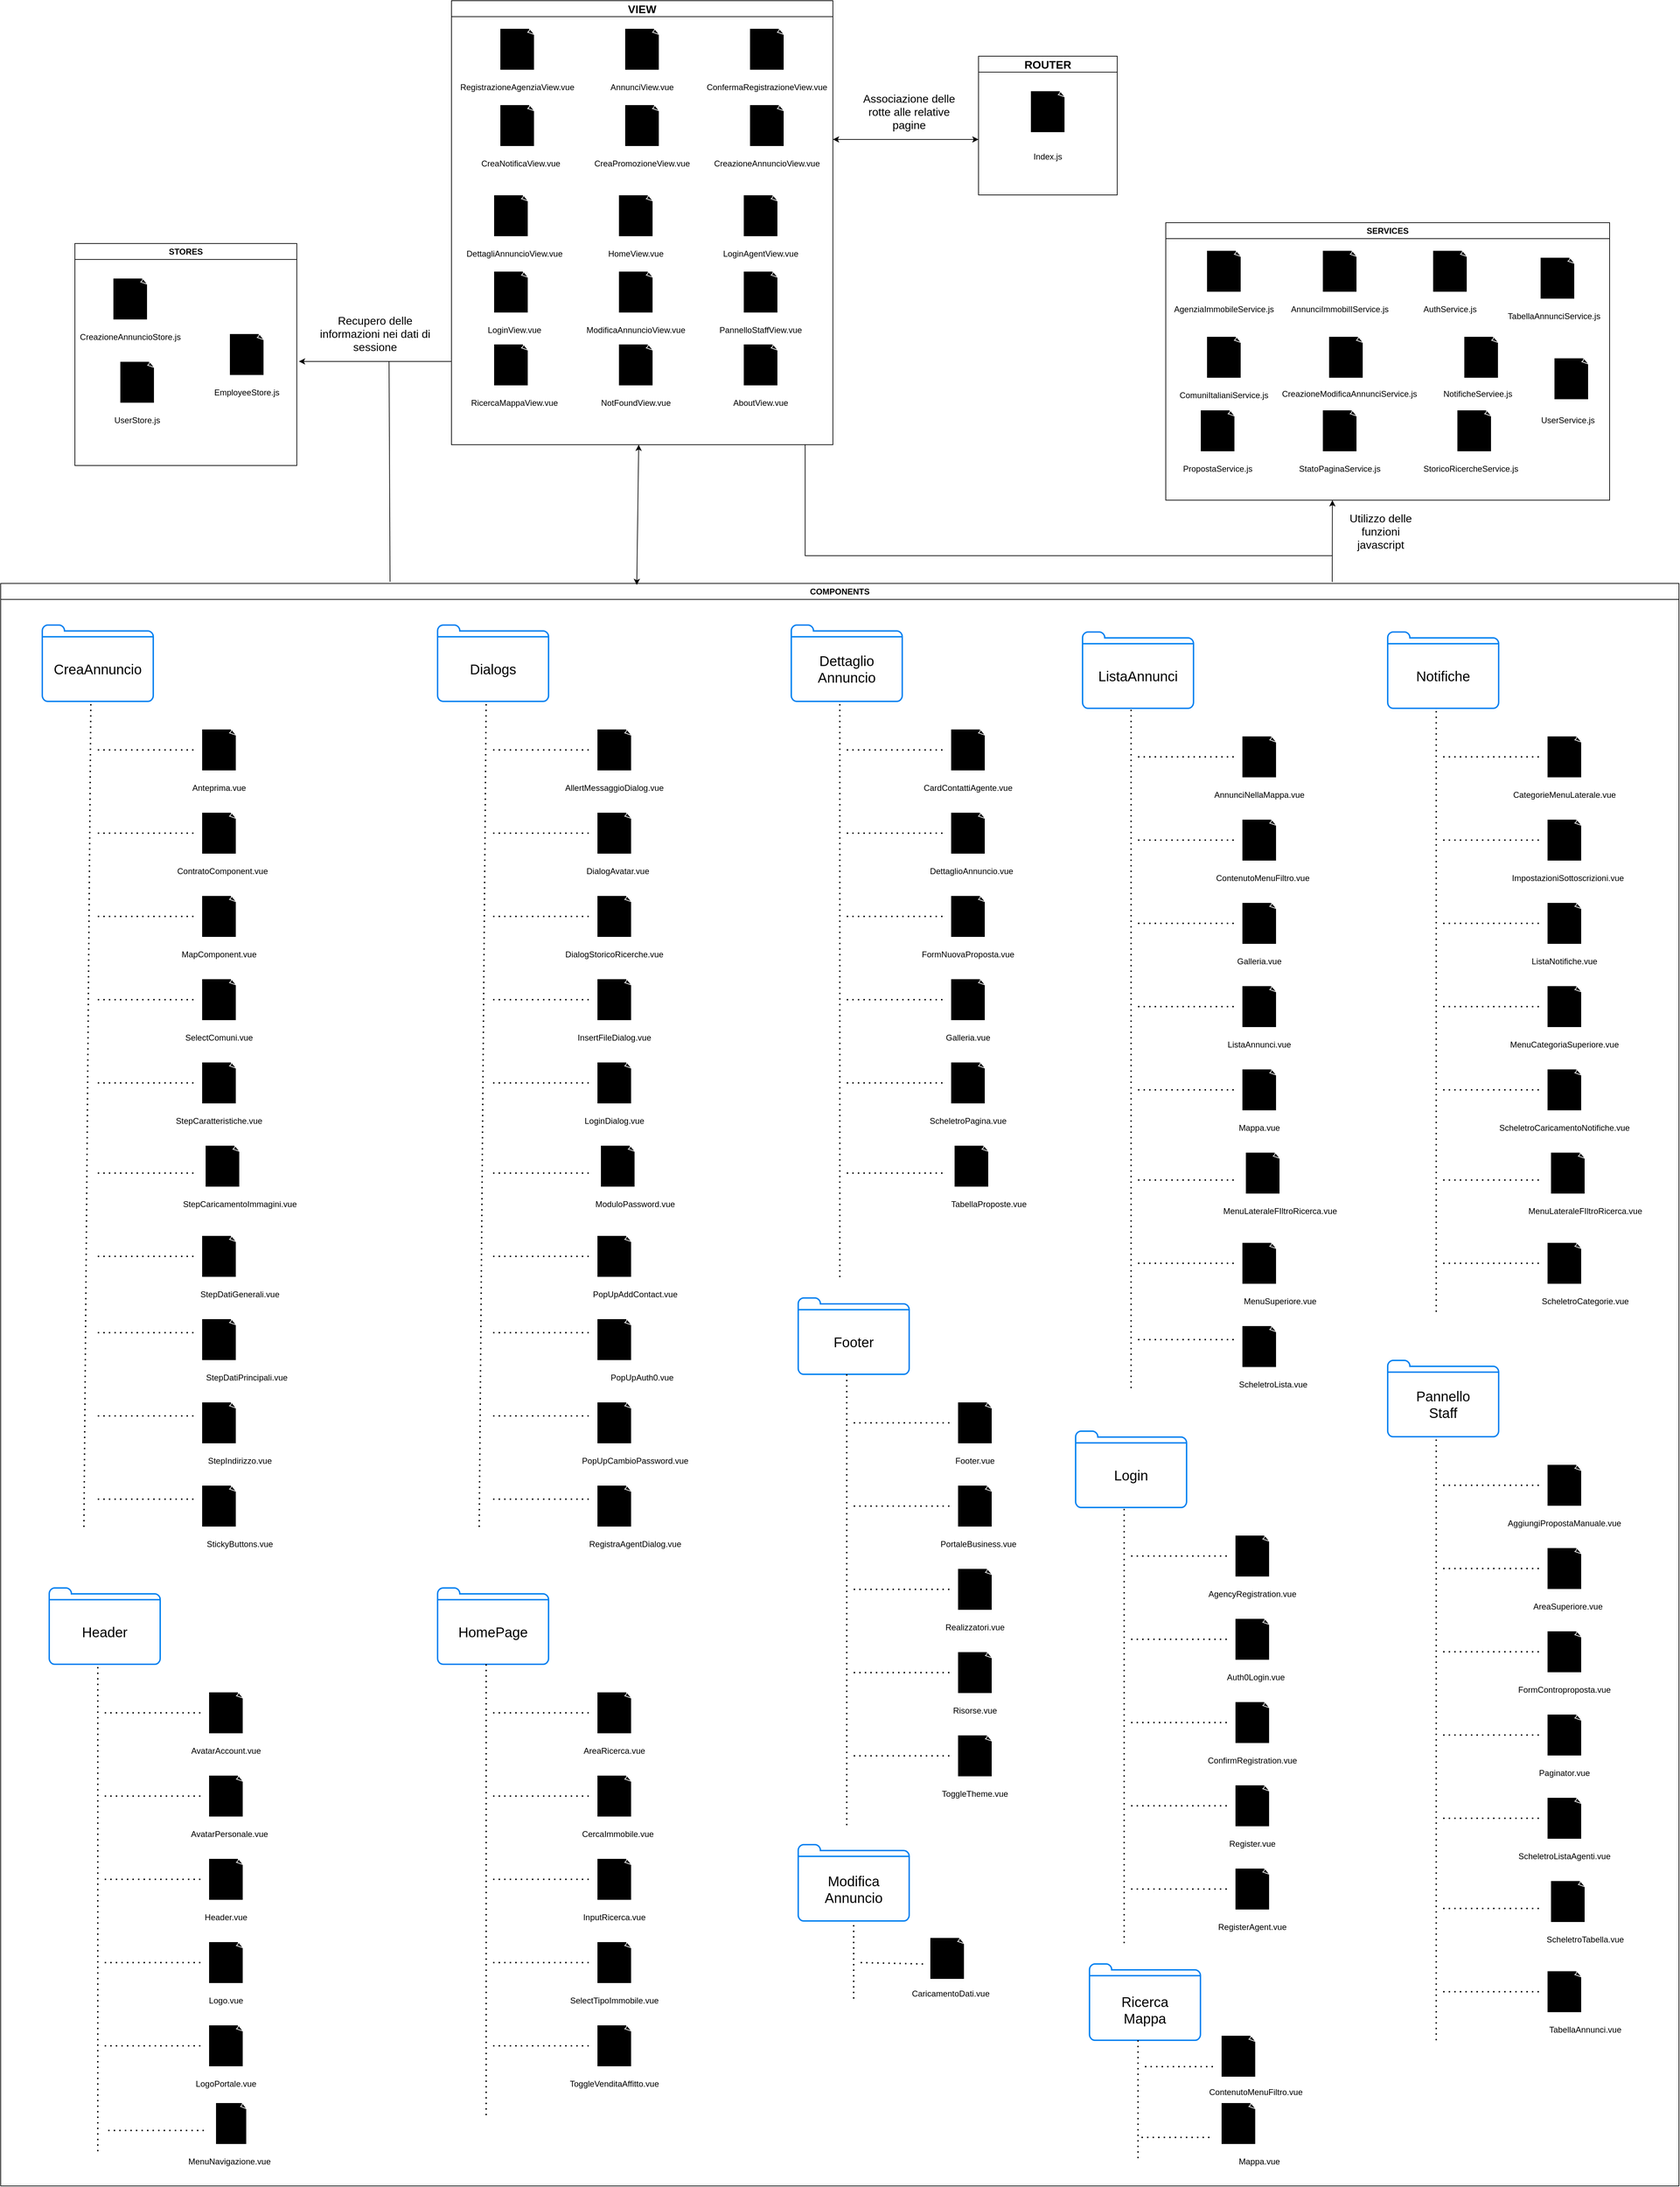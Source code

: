 <mxfile version="28.2.6">
  <diagram name="Pagina-1" id="OAqNT32-tpnhEgavL7ft">
    <mxGraphModel dx="2216" dy="749" grid="1" gridSize="10" guides="1" tooltips="1" connect="1" arrows="1" fold="1" page="1" pageScale="1" pageWidth="827" pageHeight="1169" math="0" shadow="0">
      <root>
        <mxCell id="0" />
        <mxCell id="1" parent="0" />
        <mxCell id="5hNcSMgx9boGnoWXaqEP-1" value="&lt;font style=&quot;font-size: 16px;&quot;&gt;VIEW&lt;/font&gt;" style="swimlane;whiteSpace=wrap;html=1;" parent="1" vertex="1">
          <mxGeometry x="-30" y="40" width="550" height="640" as="geometry" />
        </mxCell>
        <mxCell id="5hNcSMgx9boGnoWXaqEP-5" value="" style="whiteSpace=wrap;html=1;shape=mxgraph.basic.document;fillColor=#000000;strokeColor=#FFFFFF;" parent="5hNcSMgx9boGnoWXaqEP-1" vertex="1">
          <mxGeometry x="70" y="40" width="50" height="60" as="geometry" />
        </mxCell>
        <mxCell id="5hNcSMgx9boGnoWXaqEP-6" value="RegistrazioneAgenziaView.vue" style="text;html=1;whiteSpace=wrap;strokeColor=none;fillColor=none;align=center;verticalAlign=middle;rounded=0;" parent="5hNcSMgx9boGnoWXaqEP-1" vertex="1">
          <mxGeometry x="10" y="110" width="170" height="30" as="geometry" />
        </mxCell>
        <mxCell id="5hNcSMgx9boGnoWXaqEP-7" value="" style="whiteSpace=wrap;html=1;shape=mxgraph.basic.document;fillColor=#000000;strokeColor=#FFFFFF;" parent="5hNcSMgx9boGnoWXaqEP-1" vertex="1">
          <mxGeometry x="250" y="40" width="50" height="60" as="geometry" />
        </mxCell>
        <mxCell id="5hNcSMgx9boGnoWXaqEP-8" value="AnnunciView.vue" style="text;html=1;whiteSpace=wrap;strokeColor=none;fillColor=none;align=center;verticalAlign=middle;rounded=0;" parent="5hNcSMgx9boGnoWXaqEP-1" vertex="1">
          <mxGeometry x="190" y="110" width="170" height="30" as="geometry" />
        </mxCell>
        <mxCell id="5hNcSMgx9boGnoWXaqEP-9" value="" style="whiteSpace=wrap;html=1;shape=mxgraph.basic.document;fillColor=#000000;strokeColor=#FFFFFF;" parent="5hNcSMgx9boGnoWXaqEP-1" vertex="1">
          <mxGeometry x="430" y="40" width="50" height="60" as="geometry" />
        </mxCell>
        <mxCell id="5hNcSMgx9boGnoWXaqEP-10" value="ConfermaRegistrazioneView.vue" style="text;html=1;whiteSpace=wrap;strokeColor=none;fillColor=none;align=center;verticalAlign=middle;rounded=0;" parent="5hNcSMgx9boGnoWXaqEP-1" vertex="1">
          <mxGeometry x="370" y="110" width="170" height="30" as="geometry" />
        </mxCell>
        <mxCell id="5hNcSMgx9boGnoWXaqEP-11" value="" style="whiteSpace=wrap;html=1;shape=mxgraph.basic.document;fillColor=#000000;strokeColor=#FFFFFF;" parent="5hNcSMgx9boGnoWXaqEP-1" vertex="1">
          <mxGeometry x="70" y="150" width="50" height="60" as="geometry" />
        </mxCell>
        <mxCell id="5hNcSMgx9boGnoWXaqEP-12" value="CreaNotificaView.vue" style="text;html=1;whiteSpace=wrap;strokeColor=none;fillColor=none;align=center;verticalAlign=middle;rounded=0;" parent="5hNcSMgx9boGnoWXaqEP-1" vertex="1">
          <mxGeometry x="30" y="220" width="140" height="30" as="geometry" />
        </mxCell>
        <mxCell id="5hNcSMgx9boGnoWXaqEP-13" value="" style="whiteSpace=wrap;html=1;shape=mxgraph.basic.document;fillColor=#000000;strokeColor=#FFFFFF;" parent="5hNcSMgx9boGnoWXaqEP-1" vertex="1">
          <mxGeometry x="250" y="150" width="50" height="60" as="geometry" />
        </mxCell>
        <mxCell id="5hNcSMgx9boGnoWXaqEP-14" value="CreaPromozioneView.vue" style="text;html=1;whiteSpace=wrap;strokeColor=none;fillColor=none;align=center;verticalAlign=middle;rounded=0;" parent="5hNcSMgx9boGnoWXaqEP-1" vertex="1">
          <mxGeometry x="205" y="220" width="140" height="30" as="geometry" />
        </mxCell>
        <mxCell id="5hNcSMgx9boGnoWXaqEP-15" value="" style="whiteSpace=wrap;html=1;shape=mxgraph.basic.document;fillColor=#000000;strokeColor=#FFFFFF;" parent="5hNcSMgx9boGnoWXaqEP-1" vertex="1">
          <mxGeometry x="430" y="150" width="50" height="60" as="geometry" />
        </mxCell>
        <mxCell id="5hNcSMgx9boGnoWXaqEP-16" value="CreazioneAnnuncioView.vue" style="text;html=1;whiteSpace=wrap;strokeColor=none;fillColor=none;align=center;verticalAlign=middle;rounded=0;" parent="5hNcSMgx9boGnoWXaqEP-1" vertex="1">
          <mxGeometry x="372" y="220" width="166" height="30" as="geometry" />
        </mxCell>
        <mxCell id="5hNcSMgx9boGnoWXaqEP-17" value="" style="whiteSpace=wrap;html=1;shape=mxgraph.basic.document;fillColor=#000000;strokeColor=#FFFFFF;" parent="5hNcSMgx9boGnoWXaqEP-1" vertex="1">
          <mxGeometry x="61" y="280" width="50" height="60" as="geometry" />
        </mxCell>
        <mxCell id="5hNcSMgx9boGnoWXaqEP-18" value="DettagliAnnuncioView.vue" style="text;html=1;whiteSpace=wrap;strokeColor=none;fillColor=none;align=center;verticalAlign=middle;rounded=0;" parent="5hNcSMgx9boGnoWXaqEP-1" vertex="1">
          <mxGeometry x="21" y="350" width="140" height="30" as="geometry" />
        </mxCell>
        <mxCell id="5hNcSMgx9boGnoWXaqEP-19" value="" style="whiteSpace=wrap;html=1;shape=mxgraph.basic.document;fillColor=#000000;strokeColor=#FFFFFF;" parent="5hNcSMgx9boGnoWXaqEP-1" vertex="1">
          <mxGeometry x="241" y="280" width="50" height="60" as="geometry" />
        </mxCell>
        <mxCell id="5hNcSMgx9boGnoWXaqEP-20" value="HomeView.vue" style="text;html=1;whiteSpace=wrap;strokeColor=none;fillColor=none;align=center;verticalAlign=middle;rounded=0;" parent="5hNcSMgx9boGnoWXaqEP-1" vertex="1">
          <mxGeometry x="196" y="350" width="140" height="30" as="geometry" />
        </mxCell>
        <mxCell id="5hNcSMgx9boGnoWXaqEP-21" value="" style="whiteSpace=wrap;html=1;shape=mxgraph.basic.document;fillColor=#000000;strokeColor=#FFFFFF;" parent="5hNcSMgx9boGnoWXaqEP-1" vertex="1">
          <mxGeometry x="421" y="280" width="50" height="60" as="geometry" />
        </mxCell>
        <mxCell id="5hNcSMgx9boGnoWXaqEP-22" value="LoginAgentView.vue" style="text;html=1;whiteSpace=wrap;strokeColor=none;fillColor=none;align=center;verticalAlign=middle;rounded=0;" parent="5hNcSMgx9boGnoWXaqEP-1" vertex="1">
          <mxGeometry x="363" y="350" width="166" height="30" as="geometry" />
        </mxCell>
        <mxCell id="5hNcSMgx9boGnoWXaqEP-23" value="" style="whiteSpace=wrap;html=1;shape=mxgraph.basic.document;fillColor=#000000;strokeColor=#FFFFFF;" parent="5hNcSMgx9boGnoWXaqEP-1" vertex="1">
          <mxGeometry x="61" y="390" width="50" height="60" as="geometry" />
        </mxCell>
        <mxCell id="5hNcSMgx9boGnoWXaqEP-24" value="LoginView.vue" style="text;html=1;whiteSpace=wrap;strokeColor=none;fillColor=none;align=center;verticalAlign=middle;rounded=0;" parent="5hNcSMgx9boGnoWXaqEP-1" vertex="1">
          <mxGeometry x="21" y="460" width="140" height="30" as="geometry" />
        </mxCell>
        <mxCell id="5hNcSMgx9boGnoWXaqEP-25" value="" style="whiteSpace=wrap;html=1;shape=mxgraph.basic.document;fillColor=#000000;strokeColor=#FFFFFF;" parent="5hNcSMgx9boGnoWXaqEP-1" vertex="1">
          <mxGeometry x="241" y="390" width="50" height="60" as="geometry" />
        </mxCell>
        <mxCell id="5hNcSMgx9boGnoWXaqEP-26" value="ModificaAnnuncioView.vue" style="text;html=1;whiteSpace=wrap;strokeColor=none;fillColor=none;align=center;verticalAlign=middle;rounded=0;" parent="5hNcSMgx9boGnoWXaqEP-1" vertex="1">
          <mxGeometry x="196" y="460" width="140" height="30" as="geometry" />
        </mxCell>
        <mxCell id="5hNcSMgx9boGnoWXaqEP-27" value="" style="whiteSpace=wrap;html=1;shape=mxgraph.basic.document;fillColor=#000000;strokeColor=#FFFFFF;" parent="5hNcSMgx9boGnoWXaqEP-1" vertex="1">
          <mxGeometry x="421" y="390" width="50" height="60" as="geometry" />
        </mxCell>
        <mxCell id="5hNcSMgx9boGnoWXaqEP-28" value="PannelloStaff&lt;span style=&quot;background-color: transparent; color: light-dark(rgb(0, 0, 0), rgb(255, 255, 255));&quot;&gt;View.vue&lt;/span&gt;" style="text;html=1;whiteSpace=wrap;strokeColor=none;fillColor=none;align=center;verticalAlign=middle;rounded=0;" parent="5hNcSMgx9boGnoWXaqEP-1" vertex="1">
          <mxGeometry x="363" y="460" width="166" height="30" as="geometry" />
        </mxCell>
        <mxCell id="5hNcSMgx9boGnoWXaqEP-29" value="" style="whiteSpace=wrap;html=1;shape=mxgraph.basic.document;fillColor=#000000;strokeColor=#FFFFFF;" parent="5hNcSMgx9boGnoWXaqEP-1" vertex="1">
          <mxGeometry x="61" y="495" width="50" height="60" as="geometry" />
        </mxCell>
        <mxCell id="5hNcSMgx9boGnoWXaqEP-30" value="RicercaMappaView.vue" style="text;html=1;whiteSpace=wrap;strokeColor=none;fillColor=none;align=center;verticalAlign=middle;rounded=0;" parent="5hNcSMgx9boGnoWXaqEP-1" vertex="1">
          <mxGeometry x="21" y="565" width="140" height="30" as="geometry" />
        </mxCell>
        <mxCell id="5hNcSMgx9boGnoWXaqEP-31" value="" style="whiteSpace=wrap;html=1;shape=mxgraph.basic.document;fillColor=#000000;strokeColor=#FFFFFF;" parent="5hNcSMgx9boGnoWXaqEP-1" vertex="1">
          <mxGeometry x="241" y="495" width="50" height="60" as="geometry" />
        </mxCell>
        <mxCell id="5hNcSMgx9boGnoWXaqEP-32" value="NotFoundView.vue" style="text;html=1;whiteSpace=wrap;strokeColor=none;fillColor=none;align=center;verticalAlign=middle;rounded=0;" parent="5hNcSMgx9boGnoWXaqEP-1" vertex="1">
          <mxGeometry x="196" y="565" width="140" height="30" as="geometry" />
        </mxCell>
        <mxCell id="5hNcSMgx9boGnoWXaqEP-33" value="" style="whiteSpace=wrap;html=1;shape=mxgraph.basic.document;fillColor=#000000;strokeColor=#FFFFFF;" parent="5hNcSMgx9boGnoWXaqEP-1" vertex="1">
          <mxGeometry x="421" y="495" width="50" height="60" as="geometry" />
        </mxCell>
        <mxCell id="5hNcSMgx9boGnoWXaqEP-34" value="AboutView.vue" style="text;html=1;whiteSpace=wrap;strokeColor=none;fillColor=none;align=center;verticalAlign=middle;rounded=0;" parent="5hNcSMgx9boGnoWXaqEP-1" vertex="1">
          <mxGeometry x="363" y="565" width="166" height="30" as="geometry" />
        </mxCell>
        <mxCell id="5hNcSMgx9boGnoWXaqEP-2" value="&lt;font style=&quot;font-size: 16px;&quot;&gt;ROUTER&lt;/font&gt;" style="swimlane;whiteSpace=wrap;html=1;" parent="1" vertex="1">
          <mxGeometry x="730" y="120" width="200" height="200" as="geometry" />
        </mxCell>
        <mxCell id="5hNcSMgx9boGnoWXaqEP-35" value="" style="whiteSpace=wrap;html=1;shape=mxgraph.basic.document;fillColor=#000000;strokeColor=#FFFFFF;" parent="5hNcSMgx9boGnoWXaqEP-2" vertex="1">
          <mxGeometry x="75" y="50" width="50" height="60" as="geometry" />
        </mxCell>
        <mxCell id="5hNcSMgx9boGnoWXaqEP-36" value="Index.js" style="text;html=1;whiteSpace=wrap;strokeColor=none;fillColor=none;align=center;verticalAlign=middle;rounded=0;" parent="5hNcSMgx9boGnoWXaqEP-2" vertex="1">
          <mxGeometry x="60" y="130" width="80" height="30" as="geometry" />
        </mxCell>
        <mxCell id="5hNcSMgx9boGnoWXaqEP-4" value="" style="endArrow=classic;startArrow=classic;html=1;rounded=0;" parent="1" edge="1">
          <mxGeometry width="50" height="50" relative="1" as="geometry">
            <mxPoint x="520" y="240" as="sourcePoint" />
            <mxPoint x="730" y="240" as="targetPoint" />
          </mxGeometry>
        </mxCell>
        <mxCell id="5hNcSMgx9boGnoWXaqEP-37" value="COMPONENTS" style="swimlane;whiteSpace=wrap;html=1;" parent="1" vertex="1">
          <mxGeometry x="-680" y="880" width="2420" height="2310" as="geometry" />
        </mxCell>
        <mxCell id="5hNcSMgx9boGnoWXaqEP-41" value="" style="html=1;verticalLabelPosition=bottom;align=center;labelBackgroundColor=#ffffff;verticalAlign=top;strokeWidth=2;strokeColor=#0080F0;shadow=0;dashed=0;shape=mxgraph.ios7.icons.folder;" parent="5hNcSMgx9boGnoWXaqEP-37" vertex="1">
          <mxGeometry x="60" y="60" width="160" height="110" as="geometry" />
        </mxCell>
        <mxCell id="5hNcSMgx9boGnoWXaqEP-42" value="&lt;font style=&quot;font-size: 20px;&quot;&gt;CreaAnnuncio&lt;/font&gt;" style="text;html=1;whiteSpace=wrap;strokeColor=none;fillColor=none;align=center;verticalAlign=middle;rounded=0;" parent="5hNcSMgx9boGnoWXaqEP-37" vertex="1">
          <mxGeometry x="70" y="85" width="140" height="75" as="geometry" />
        </mxCell>
        <mxCell id="5hNcSMgx9boGnoWXaqEP-44" value="" style="endArrow=none;dashed=1;html=1;dashPattern=1 3;strokeWidth=2;rounded=0;" parent="5hNcSMgx9boGnoWXaqEP-37" edge="1">
          <mxGeometry width="50" height="50" relative="1" as="geometry">
            <mxPoint x="120" y="1360" as="sourcePoint" />
            <mxPoint x="130" y="170" as="targetPoint" />
          </mxGeometry>
        </mxCell>
        <mxCell id="5hNcSMgx9boGnoWXaqEP-45" value="" style="endArrow=none;dashed=1;html=1;dashPattern=1 3;strokeWidth=2;rounded=0;" parent="5hNcSMgx9boGnoWXaqEP-37" edge="1">
          <mxGeometry width="50" height="50" relative="1" as="geometry">
            <mxPoint x="140" y="240" as="sourcePoint" />
            <mxPoint x="280" y="240" as="targetPoint" />
          </mxGeometry>
        </mxCell>
        <mxCell id="5hNcSMgx9boGnoWXaqEP-46" value="" style="whiteSpace=wrap;html=1;shape=mxgraph.basic.document;fillColor=#000000;strokeColor=#FFFFFF;" parent="5hNcSMgx9boGnoWXaqEP-37" vertex="1">
          <mxGeometry x="290" y="210" width="50" height="60" as="geometry" />
        </mxCell>
        <mxCell id="5hNcSMgx9boGnoWXaqEP-47" value="Anteprima.vue" style="text;html=1;whiteSpace=wrap;strokeColor=none;fillColor=none;align=center;verticalAlign=middle;rounded=0;" parent="5hNcSMgx9boGnoWXaqEP-37" vertex="1">
          <mxGeometry x="245" y="280" width="140" height="30" as="geometry" />
        </mxCell>
        <mxCell id="5hNcSMgx9boGnoWXaqEP-48" value="" style="endArrow=none;dashed=1;html=1;dashPattern=1 3;strokeWidth=2;rounded=0;" parent="5hNcSMgx9boGnoWXaqEP-37" edge="1">
          <mxGeometry width="50" height="50" relative="1" as="geometry">
            <mxPoint x="140" y="360" as="sourcePoint" />
            <mxPoint x="280" y="360" as="targetPoint" />
          </mxGeometry>
        </mxCell>
        <mxCell id="5hNcSMgx9boGnoWXaqEP-49" value="" style="whiteSpace=wrap;html=1;shape=mxgraph.basic.document;fillColor=#000000;strokeColor=#FFFFFF;" parent="5hNcSMgx9boGnoWXaqEP-37" vertex="1">
          <mxGeometry x="290" y="330" width="50" height="60" as="geometry" />
        </mxCell>
        <mxCell id="5hNcSMgx9boGnoWXaqEP-50" value="ContratoComponent.vue" style="text;html=1;whiteSpace=wrap;strokeColor=none;fillColor=none;align=center;verticalAlign=middle;rounded=0;" parent="5hNcSMgx9boGnoWXaqEP-37" vertex="1">
          <mxGeometry x="250" y="400" width="140" height="30" as="geometry" />
        </mxCell>
        <mxCell id="5hNcSMgx9boGnoWXaqEP-51" value="" style="endArrow=none;dashed=1;html=1;dashPattern=1 3;strokeWidth=2;rounded=0;" parent="5hNcSMgx9boGnoWXaqEP-37" edge="1">
          <mxGeometry width="50" height="50" relative="1" as="geometry">
            <mxPoint x="140" y="480" as="sourcePoint" />
            <mxPoint x="280" y="480" as="targetPoint" />
          </mxGeometry>
        </mxCell>
        <mxCell id="5hNcSMgx9boGnoWXaqEP-52" value="" style="whiteSpace=wrap;html=1;shape=mxgraph.basic.document;fillColor=#000000;strokeColor=#FFFFFF;" parent="5hNcSMgx9boGnoWXaqEP-37" vertex="1">
          <mxGeometry x="290" y="450" width="50" height="60" as="geometry" />
        </mxCell>
        <mxCell id="5hNcSMgx9boGnoWXaqEP-53" value="MapComponent.vue" style="text;html=1;whiteSpace=wrap;strokeColor=none;fillColor=none;align=center;verticalAlign=middle;rounded=0;" parent="5hNcSMgx9boGnoWXaqEP-37" vertex="1">
          <mxGeometry x="245" y="520" width="140" height="30" as="geometry" />
        </mxCell>
        <mxCell id="5hNcSMgx9boGnoWXaqEP-54" value="" style="endArrow=none;dashed=1;html=1;dashPattern=1 3;strokeWidth=2;rounded=0;" parent="5hNcSMgx9boGnoWXaqEP-37" edge="1">
          <mxGeometry width="50" height="50" relative="1" as="geometry">
            <mxPoint x="140" y="600" as="sourcePoint" />
            <mxPoint x="280" y="600" as="targetPoint" />
          </mxGeometry>
        </mxCell>
        <mxCell id="5hNcSMgx9boGnoWXaqEP-55" value="" style="whiteSpace=wrap;html=1;shape=mxgraph.basic.document;fillColor=#000000;strokeColor=#FFFFFF;" parent="5hNcSMgx9boGnoWXaqEP-37" vertex="1">
          <mxGeometry x="290" y="570" width="50" height="60" as="geometry" />
        </mxCell>
        <mxCell id="5hNcSMgx9boGnoWXaqEP-56" value="SelectComuni.vue" style="text;html=1;whiteSpace=wrap;strokeColor=none;fillColor=none;align=center;verticalAlign=middle;rounded=0;" parent="5hNcSMgx9boGnoWXaqEP-37" vertex="1">
          <mxGeometry x="245" y="640" width="140" height="30" as="geometry" />
        </mxCell>
        <mxCell id="5hNcSMgx9boGnoWXaqEP-57" value="" style="endArrow=none;dashed=1;html=1;dashPattern=1 3;strokeWidth=2;rounded=0;" parent="5hNcSMgx9boGnoWXaqEP-37" edge="1">
          <mxGeometry width="50" height="50" relative="1" as="geometry">
            <mxPoint x="140" y="720" as="sourcePoint" />
            <mxPoint x="280" y="720" as="targetPoint" />
          </mxGeometry>
        </mxCell>
        <mxCell id="5hNcSMgx9boGnoWXaqEP-58" value="" style="whiteSpace=wrap;html=1;shape=mxgraph.basic.document;fillColor=#000000;strokeColor=#FFFFFF;" parent="5hNcSMgx9boGnoWXaqEP-37" vertex="1">
          <mxGeometry x="290" y="690" width="50" height="60" as="geometry" />
        </mxCell>
        <mxCell id="5hNcSMgx9boGnoWXaqEP-59" value="StepCaratteristiche.vue" style="text;html=1;whiteSpace=wrap;strokeColor=none;fillColor=none;align=center;verticalAlign=middle;rounded=0;" parent="5hNcSMgx9boGnoWXaqEP-37" vertex="1">
          <mxGeometry x="245" y="760" width="140" height="30" as="geometry" />
        </mxCell>
        <mxCell id="5hNcSMgx9boGnoWXaqEP-60" value="" style="endArrow=none;dashed=1;html=1;dashPattern=1 3;strokeWidth=2;rounded=0;" parent="5hNcSMgx9boGnoWXaqEP-37" edge="1">
          <mxGeometry width="50" height="50" relative="1" as="geometry">
            <mxPoint x="140" y="850" as="sourcePoint" />
            <mxPoint x="280" y="850" as="targetPoint" />
          </mxGeometry>
        </mxCell>
        <mxCell id="5hNcSMgx9boGnoWXaqEP-61" value="" style="whiteSpace=wrap;html=1;shape=mxgraph.basic.document;fillColor=#000000;strokeColor=#FFFFFF;" parent="5hNcSMgx9boGnoWXaqEP-37" vertex="1">
          <mxGeometry x="295" y="810" width="50" height="60" as="geometry" />
        </mxCell>
        <mxCell id="5hNcSMgx9boGnoWXaqEP-62" value="StepCaricamentoImmagini.vue" style="text;html=1;whiteSpace=wrap;strokeColor=none;fillColor=none;align=center;verticalAlign=middle;rounded=0;" parent="5hNcSMgx9boGnoWXaqEP-37" vertex="1">
          <mxGeometry x="250" y="880" width="190" height="30" as="geometry" />
        </mxCell>
        <mxCell id="5hNcSMgx9boGnoWXaqEP-63" value="" style="endArrow=none;dashed=1;html=1;dashPattern=1 3;strokeWidth=2;rounded=0;" parent="5hNcSMgx9boGnoWXaqEP-37" edge="1">
          <mxGeometry width="50" height="50" relative="1" as="geometry">
            <mxPoint x="140" y="970" as="sourcePoint" />
            <mxPoint x="280" y="970" as="targetPoint" />
          </mxGeometry>
        </mxCell>
        <mxCell id="5hNcSMgx9boGnoWXaqEP-64" value="" style="whiteSpace=wrap;html=1;shape=mxgraph.basic.document;fillColor=#000000;strokeColor=#FFFFFF;" parent="5hNcSMgx9boGnoWXaqEP-37" vertex="1">
          <mxGeometry x="290" y="940" width="50" height="60" as="geometry" />
        </mxCell>
        <mxCell id="5hNcSMgx9boGnoWXaqEP-65" value="StepDatiGenerali.vue" style="text;html=1;whiteSpace=wrap;strokeColor=none;fillColor=none;align=center;verticalAlign=middle;rounded=0;" parent="5hNcSMgx9boGnoWXaqEP-37" vertex="1">
          <mxGeometry x="250" y="1010" width="190" height="30" as="geometry" />
        </mxCell>
        <mxCell id="5hNcSMgx9boGnoWXaqEP-66" value="" style="endArrow=none;dashed=1;html=1;dashPattern=1 3;strokeWidth=2;rounded=0;" parent="5hNcSMgx9boGnoWXaqEP-37" edge="1">
          <mxGeometry width="50" height="50" relative="1" as="geometry">
            <mxPoint x="140" y="1080" as="sourcePoint" />
            <mxPoint x="280" y="1080" as="targetPoint" />
          </mxGeometry>
        </mxCell>
        <mxCell id="5hNcSMgx9boGnoWXaqEP-67" value="" style="whiteSpace=wrap;html=1;shape=mxgraph.basic.document;fillColor=#000000;strokeColor=#FFFFFF;" parent="5hNcSMgx9boGnoWXaqEP-37" vertex="1">
          <mxGeometry x="290" y="1060" width="50" height="60" as="geometry" />
        </mxCell>
        <mxCell id="5hNcSMgx9boGnoWXaqEP-68" value="StepDatiPrincipali.vue" style="text;html=1;whiteSpace=wrap;strokeColor=none;fillColor=none;align=center;verticalAlign=middle;rounded=0;" parent="5hNcSMgx9boGnoWXaqEP-37" vertex="1">
          <mxGeometry x="260" y="1130" width="190" height="30" as="geometry" />
        </mxCell>
        <mxCell id="5hNcSMgx9boGnoWXaqEP-69" value="" style="endArrow=none;dashed=1;html=1;dashPattern=1 3;strokeWidth=2;rounded=0;" parent="5hNcSMgx9boGnoWXaqEP-37" edge="1">
          <mxGeometry width="50" height="50" relative="1" as="geometry">
            <mxPoint x="140" y="1200" as="sourcePoint" />
            <mxPoint x="280" y="1200" as="targetPoint" />
          </mxGeometry>
        </mxCell>
        <mxCell id="5hNcSMgx9boGnoWXaqEP-70" value="" style="whiteSpace=wrap;html=1;shape=mxgraph.basic.document;fillColor=#000000;strokeColor=#FFFFFF;" parent="5hNcSMgx9boGnoWXaqEP-37" vertex="1">
          <mxGeometry x="290" y="1180" width="50" height="60" as="geometry" />
        </mxCell>
        <mxCell id="5hNcSMgx9boGnoWXaqEP-71" value="" style="endArrow=none;dashed=1;html=1;dashPattern=1 3;strokeWidth=2;rounded=0;" parent="5hNcSMgx9boGnoWXaqEP-37" edge="1">
          <mxGeometry width="50" height="50" relative="1" as="geometry">
            <mxPoint x="140" y="1320" as="sourcePoint" />
            <mxPoint x="280" y="1320" as="targetPoint" />
          </mxGeometry>
        </mxCell>
        <mxCell id="5hNcSMgx9boGnoWXaqEP-72" value="" style="whiteSpace=wrap;html=1;shape=mxgraph.basic.document;fillColor=#000000;strokeColor=#FFFFFF;" parent="5hNcSMgx9boGnoWXaqEP-37" vertex="1">
          <mxGeometry x="290" y="1300" width="50" height="60" as="geometry" />
        </mxCell>
        <mxCell id="5hNcSMgx9boGnoWXaqEP-73" value="StepIndirizzo.vue" style="text;html=1;whiteSpace=wrap;strokeColor=none;fillColor=none;align=center;verticalAlign=middle;rounded=0;" parent="5hNcSMgx9boGnoWXaqEP-37" vertex="1">
          <mxGeometry x="260" y="1250" width="170" height="30" as="geometry" />
        </mxCell>
        <mxCell id="5hNcSMgx9boGnoWXaqEP-74" value="StickyButtons&lt;span style=&quot;background-color: transparent; color: light-dark(rgb(0, 0, 0), rgb(255, 255, 255));&quot;&gt;.vue&lt;/span&gt;" style="text;html=1;whiteSpace=wrap;strokeColor=none;fillColor=none;align=center;verticalAlign=middle;rounded=0;" parent="5hNcSMgx9boGnoWXaqEP-37" vertex="1">
          <mxGeometry x="260" y="1370" width="170" height="30" as="geometry" />
        </mxCell>
        <mxCell id="5hNcSMgx9boGnoWXaqEP-75" value="" style="html=1;verticalLabelPosition=bottom;align=center;labelBackgroundColor=#ffffff;verticalAlign=top;strokeWidth=2;strokeColor=#0080F0;shadow=0;dashed=0;shape=mxgraph.ios7.icons.folder;" parent="5hNcSMgx9boGnoWXaqEP-37" vertex="1">
          <mxGeometry x="630" y="60" width="160" height="110" as="geometry" />
        </mxCell>
        <mxCell id="5hNcSMgx9boGnoWXaqEP-76" value="&lt;font style=&quot;font-size: 20px;&quot;&gt;Dialogs&lt;/font&gt;" style="text;html=1;whiteSpace=wrap;strokeColor=none;fillColor=none;align=center;verticalAlign=middle;rounded=0;" parent="5hNcSMgx9boGnoWXaqEP-37" vertex="1">
          <mxGeometry x="640" y="85" width="140" height="75" as="geometry" />
        </mxCell>
        <mxCell id="5hNcSMgx9boGnoWXaqEP-77" value="" style="endArrow=none;dashed=1;html=1;dashPattern=1 3;strokeWidth=2;rounded=0;" parent="5hNcSMgx9boGnoWXaqEP-37" edge="1">
          <mxGeometry width="50" height="50" relative="1" as="geometry">
            <mxPoint x="690" y="1360" as="sourcePoint" />
            <mxPoint x="700" y="170" as="targetPoint" />
          </mxGeometry>
        </mxCell>
        <mxCell id="5hNcSMgx9boGnoWXaqEP-78" value="" style="endArrow=none;dashed=1;html=1;dashPattern=1 3;strokeWidth=2;rounded=0;" parent="5hNcSMgx9boGnoWXaqEP-37" edge="1">
          <mxGeometry width="50" height="50" relative="1" as="geometry">
            <mxPoint x="710" y="240" as="sourcePoint" />
            <mxPoint x="850" y="240" as="targetPoint" />
          </mxGeometry>
        </mxCell>
        <mxCell id="5hNcSMgx9boGnoWXaqEP-79" value="" style="whiteSpace=wrap;html=1;shape=mxgraph.basic.document;fillColor=#000000;strokeColor=#FFFFFF;" parent="5hNcSMgx9boGnoWXaqEP-37" vertex="1">
          <mxGeometry x="860" y="210" width="50" height="60" as="geometry" />
        </mxCell>
        <mxCell id="5hNcSMgx9boGnoWXaqEP-80" value="AllertMessaggioDialog.vue" style="text;html=1;whiteSpace=wrap;strokeColor=none;fillColor=none;align=center;verticalAlign=middle;rounded=0;" parent="5hNcSMgx9boGnoWXaqEP-37" vertex="1">
          <mxGeometry x="815" y="280" width="140" height="30" as="geometry" />
        </mxCell>
        <mxCell id="5hNcSMgx9boGnoWXaqEP-81" value="" style="endArrow=none;dashed=1;html=1;dashPattern=1 3;strokeWidth=2;rounded=0;" parent="5hNcSMgx9boGnoWXaqEP-37" edge="1">
          <mxGeometry width="50" height="50" relative="1" as="geometry">
            <mxPoint x="710" y="360" as="sourcePoint" />
            <mxPoint x="850" y="360" as="targetPoint" />
          </mxGeometry>
        </mxCell>
        <mxCell id="5hNcSMgx9boGnoWXaqEP-82" value="" style="whiteSpace=wrap;html=1;shape=mxgraph.basic.document;fillColor=#000000;strokeColor=#FFFFFF;" parent="5hNcSMgx9boGnoWXaqEP-37" vertex="1">
          <mxGeometry x="860" y="330" width="50" height="60" as="geometry" />
        </mxCell>
        <mxCell id="5hNcSMgx9boGnoWXaqEP-83" value="DialogAvatar.vue" style="text;html=1;whiteSpace=wrap;strokeColor=none;fillColor=none;align=center;verticalAlign=middle;rounded=0;" parent="5hNcSMgx9boGnoWXaqEP-37" vertex="1">
          <mxGeometry x="820" y="400" width="140" height="30" as="geometry" />
        </mxCell>
        <mxCell id="5hNcSMgx9boGnoWXaqEP-84" value="" style="endArrow=none;dashed=1;html=1;dashPattern=1 3;strokeWidth=2;rounded=0;" parent="5hNcSMgx9boGnoWXaqEP-37" edge="1">
          <mxGeometry width="50" height="50" relative="1" as="geometry">
            <mxPoint x="710" y="480" as="sourcePoint" />
            <mxPoint x="850" y="480" as="targetPoint" />
          </mxGeometry>
        </mxCell>
        <mxCell id="5hNcSMgx9boGnoWXaqEP-85" value="" style="whiteSpace=wrap;html=1;shape=mxgraph.basic.document;fillColor=#000000;strokeColor=#FFFFFF;" parent="5hNcSMgx9boGnoWXaqEP-37" vertex="1">
          <mxGeometry x="860" y="450" width="50" height="60" as="geometry" />
        </mxCell>
        <mxCell id="5hNcSMgx9boGnoWXaqEP-86" value="DialogStoricoRicerche.vue" style="text;html=1;whiteSpace=wrap;strokeColor=none;fillColor=none;align=center;verticalAlign=middle;rounded=0;" parent="5hNcSMgx9boGnoWXaqEP-37" vertex="1">
          <mxGeometry x="815" y="520" width="140" height="30" as="geometry" />
        </mxCell>
        <mxCell id="5hNcSMgx9boGnoWXaqEP-87" value="" style="endArrow=none;dashed=1;html=1;dashPattern=1 3;strokeWidth=2;rounded=0;" parent="5hNcSMgx9boGnoWXaqEP-37" edge="1">
          <mxGeometry width="50" height="50" relative="1" as="geometry">
            <mxPoint x="710" y="600" as="sourcePoint" />
            <mxPoint x="850" y="600" as="targetPoint" />
          </mxGeometry>
        </mxCell>
        <mxCell id="5hNcSMgx9boGnoWXaqEP-88" value="" style="whiteSpace=wrap;html=1;shape=mxgraph.basic.document;fillColor=#000000;strokeColor=#FFFFFF;" parent="5hNcSMgx9boGnoWXaqEP-37" vertex="1">
          <mxGeometry x="860" y="570" width="50" height="60" as="geometry" />
        </mxCell>
        <mxCell id="5hNcSMgx9boGnoWXaqEP-89" value="InsertFileDialog.vue" style="text;html=1;whiteSpace=wrap;strokeColor=none;fillColor=none;align=center;verticalAlign=middle;rounded=0;" parent="5hNcSMgx9boGnoWXaqEP-37" vertex="1">
          <mxGeometry x="815" y="640" width="140" height="30" as="geometry" />
        </mxCell>
        <mxCell id="5hNcSMgx9boGnoWXaqEP-90" value="" style="endArrow=none;dashed=1;html=1;dashPattern=1 3;strokeWidth=2;rounded=0;" parent="5hNcSMgx9boGnoWXaqEP-37" edge="1">
          <mxGeometry width="50" height="50" relative="1" as="geometry">
            <mxPoint x="710" y="720" as="sourcePoint" />
            <mxPoint x="850" y="720" as="targetPoint" />
          </mxGeometry>
        </mxCell>
        <mxCell id="5hNcSMgx9boGnoWXaqEP-91" value="" style="whiteSpace=wrap;html=1;shape=mxgraph.basic.document;fillColor=#000000;strokeColor=#FFFFFF;" parent="5hNcSMgx9boGnoWXaqEP-37" vertex="1">
          <mxGeometry x="860" y="690" width="50" height="60" as="geometry" />
        </mxCell>
        <mxCell id="5hNcSMgx9boGnoWXaqEP-92" value="LoginDialog.vue" style="text;html=1;whiteSpace=wrap;strokeColor=none;fillColor=none;align=center;verticalAlign=middle;rounded=0;" parent="5hNcSMgx9boGnoWXaqEP-37" vertex="1">
          <mxGeometry x="815" y="760" width="140" height="30" as="geometry" />
        </mxCell>
        <mxCell id="5hNcSMgx9boGnoWXaqEP-93" value="" style="endArrow=none;dashed=1;html=1;dashPattern=1 3;strokeWidth=2;rounded=0;" parent="5hNcSMgx9boGnoWXaqEP-37" edge="1">
          <mxGeometry width="50" height="50" relative="1" as="geometry">
            <mxPoint x="710" y="850" as="sourcePoint" />
            <mxPoint x="850" y="850" as="targetPoint" />
          </mxGeometry>
        </mxCell>
        <mxCell id="5hNcSMgx9boGnoWXaqEP-94" value="" style="whiteSpace=wrap;html=1;shape=mxgraph.basic.document;fillColor=#000000;strokeColor=#FFFFFF;" parent="5hNcSMgx9boGnoWXaqEP-37" vertex="1">
          <mxGeometry x="865" y="810" width="50" height="60" as="geometry" />
        </mxCell>
        <mxCell id="5hNcSMgx9boGnoWXaqEP-95" value="ModuloPassword.vue" style="text;html=1;whiteSpace=wrap;strokeColor=none;fillColor=none;align=center;verticalAlign=middle;rounded=0;" parent="5hNcSMgx9boGnoWXaqEP-37" vertex="1">
          <mxGeometry x="820" y="880" width="190" height="30" as="geometry" />
        </mxCell>
        <mxCell id="5hNcSMgx9boGnoWXaqEP-96" value="" style="endArrow=none;dashed=1;html=1;dashPattern=1 3;strokeWidth=2;rounded=0;" parent="5hNcSMgx9boGnoWXaqEP-37" edge="1">
          <mxGeometry width="50" height="50" relative="1" as="geometry">
            <mxPoint x="710" y="970" as="sourcePoint" />
            <mxPoint x="850" y="970" as="targetPoint" />
          </mxGeometry>
        </mxCell>
        <mxCell id="5hNcSMgx9boGnoWXaqEP-97" value="" style="whiteSpace=wrap;html=1;shape=mxgraph.basic.document;fillColor=#000000;strokeColor=#FFFFFF;" parent="5hNcSMgx9boGnoWXaqEP-37" vertex="1">
          <mxGeometry x="860" y="940" width="50" height="60" as="geometry" />
        </mxCell>
        <mxCell id="5hNcSMgx9boGnoWXaqEP-98" value="PopUpAddContact.vue" style="text;html=1;whiteSpace=wrap;strokeColor=none;fillColor=none;align=center;verticalAlign=middle;rounded=0;" parent="5hNcSMgx9boGnoWXaqEP-37" vertex="1">
          <mxGeometry x="820" y="1010" width="190" height="30" as="geometry" />
        </mxCell>
        <mxCell id="5hNcSMgx9boGnoWXaqEP-99" value="" style="endArrow=none;dashed=1;html=1;dashPattern=1 3;strokeWidth=2;rounded=0;" parent="5hNcSMgx9boGnoWXaqEP-37" edge="1">
          <mxGeometry width="50" height="50" relative="1" as="geometry">
            <mxPoint x="710" y="1080" as="sourcePoint" />
            <mxPoint x="850" y="1080" as="targetPoint" />
          </mxGeometry>
        </mxCell>
        <mxCell id="5hNcSMgx9boGnoWXaqEP-100" value="" style="whiteSpace=wrap;html=1;shape=mxgraph.basic.document;fillColor=#000000;strokeColor=#FFFFFF;" parent="5hNcSMgx9boGnoWXaqEP-37" vertex="1">
          <mxGeometry x="860" y="1060" width="50" height="60" as="geometry" />
        </mxCell>
        <mxCell id="5hNcSMgx9boGnoWXaqEP-101" value="PopUpAuth0.vue" style="text;html=1;whiteSpace=wrap;strokeColor=none;fillColor=none;align=center;verticalAlign=middle;rounded=0;" parent="5hNcSMgx9boGnoWXaqEP-37" vertex="1">
          <mxGeometry x="830" y="1130" width="190" height="30" as="geometry" />
        </mxCell>
        <mxCell id="5hNcSMgx9boGnoWXaqEP-102" value="" style="endArrow=none;dashed=1;html=1;dashPattern=1 3;strokeWidth=2;rounded=0;" parent="5hNcSMgx9boGnoWXaqEP-37" edge="1">
          <mxGeometry width="50" height="50" relative="1" as="geometry">
            <mxPoint x="710" y="1200" as="sourcePoint" />
            <mxPoint x="850" y="1200" as="targetPoint" />
          </mxGeometry>
        </mxCell>
        <mxCell id="5hNcSMgx9boGnoWXaqEP-103" value="" style="whiteSpace=wrap;html=1;shape=mxgraph.basic.document;fillColor=#000000;strokeColor=#FFFFFF;" parent="5hNcSMgx9boGnoWXaqEP-37" vertex="1">
          <mxGeometry x="860" y="1180" width="50" height="60" as="geometry" />
        </mxCell>
        <mxCell id="5hNcSMgx9boGnoWXaqEP-104" value="" style="endArrow=none;dashed=1;html=1;dashPattern=1 3;strokeWidth=2;rounded=0;" parent="5hNcSMgx9boGnoWXaqEP-37" edge="1">
          <mxGeometry width="50" height="50" relative="1" as="geometry">
            <mxPoint x="710" y="1320" as="sourcePoint" />
            <mxPoint x="850" y="1320" as="targetPoint" />
          </mxGeometry>
        </mxCell>
        <mxCell id="5hNcSMgx9boGnoWXaqEP-105" value="" style="whiteSpace=wrap;html=1;shape=mxgraph.basic.document;fillColor=#000000;strokeColor=#FFFFFF;" parent="5hNcSMgx9boGnoWXaqEP-37" vertex="1">
          <mxGeometry x="860" y="1300" width="50" height="60" as="geometry" />
        </mxCell>
        <mxCell id="5hNcSMgx9boGnoWXaqEP-106" value="PopUpCambioPassword.vue" style="text;html=1;whiteSpace=wrap;strokeColor=none;fillColor=none;align=center;verticalAlign=middle;rounded=0;" parent="5hNcSMgx9boGnoWXaqEP-37" vertex="1">
          <mxGeometry x="830" y="1250" width="170" height="30" as="geometry" />
        </mxCell>
        <mxCell id="5hNcSMgx9boGnoWXaqEP-107" value="RegistraAgentDialog.vue" style="text;html=1;whiteSpace=wrap;strokeColor=none;fillColor=none;align=center;verticalAlign=middle;rounded=0;" parent="5hNcSMgx9boGnoWXaqEP-37" vertex="1">
          <mxGeometry x="830" y="1370" width="170" height="30" as="geometry" />
        </mxCell>
        <mxCell id="5hNcSMgx9boGnoWXaqEP-137" value="" style="html=1;verticalLabelPosition=bottom;align=center;labelBackgroundColor=#ffffff;verticalAlign=top;strokeWidth=2;strokeColor=#0080F0;shadow=0;dashed=0;shape=mxgraph.ios7.icons.folder;" parent="5hNcSMgx9boGnoWXaqEP-37" vertex="1">
          <mxGeometry x="1140" y="60" width="160" height="110" as="geometry" />
        </mxCell>
        <mxCell id="5hNcSMgx9boGnoWXaqEP-138" value="&lt;font style=&quot;font-size: 20px;&quot;&gt;Dettaglio&lt;/font&gt;&lt;div&gt;&lt;font style=&quot;font-size: 20px;&quot;&gt;Annuncio&lt;/font&gt;&lt;/div&gt;" style="text;html=1;whiteSpace=wrap;strokeColor=none;fillColor=none;align=center;verticalAlign=middle;rounded=0;" parent="5hNcSMgx9boGnoWXaqEP-37" vertex="1">
          <mxGeometry x="1150" y="85" width="140" height="75" as="geometry" />
        </mxCell>
        <mxCell id="5hNcSMgx9boGnoWXaqEP-139" value="" style="endArrow=none;dashed=1;html=1;dashPattern=1 3;strokeWidth=2;rounded=0;" parent="5hNcSMgx9boGnoWXaqEP-37" edge="1">
          <mxGeometry width="50" height="50" relative="1" as="geometry">
            <mxPoint x="1210" y="1000" as="sourcePoint" />
            <mxPoint x="1210" y="170" as="targetPoint" />
          </mxGeometry>
        </mxCell>
        <mxCell id="5hNcSMgx9boGnoWXaqEP-140" value="" style="endArrow=none;dashed=1;html=1;dashPattern=1 3;strokeWidth=2;rounded=0;" parent="5hNcSMgx9boGnoWXaqEP-37" edge="1">
          <mxGeometry width="50" height="50" relative="1" as="geometry">
            <mxPoint x="1220" y="240" as="sourcePoint" />
            <mxPoint x="1360" y="240" as="targetPoint" />
          </mxGeometry>
        </mxCell>
        <mxCell id="5hNcSMgx9boGnoWXaqEP-141" value="" style="whiteSpace=wrap;html=1;shape=mxgraph.basic.document;fillColor=#000000;strokeColor=#FFFFFF;" parent="5hNcSMgx9boGnoWXaqEP-37" vertex="1">
          <mxGeometry x="1370" y="210" width="50" height="60" as="geometry" />
        </mxCell>
        <mxCell id="5hNcSMgx9boGnoWXaqEP-142" value="CardContattiAgente.vue" style="text;html=1;whiteSpace=wrap;strokeColor=none;fillColor=none;align=center;verticalAlign=middle;rounded=0;" parent="5hNcSMgx9boGnoWXaqEP-37" vertex="1">
          <mxGeometry x="1325" y="280" width="140" height="30" as="geometry" />
        </mxCell>
        <mxCell id="5hNcSMgx9boGnoWXaqEP-143" value="" style="endArrow=none;dashed=1;html=1;dashPattern=1 3;strokeWidth=2;rounded=0;" parent="5hNcSMgx9boGnoWXaqEP-37" edge="1">
          <mxGeometry width="50" height="50" relative="1" as="geometry">
            <mxPoint x="1220" y="360" as="sourcePoint" />
            <mxPoint x="1360" y="360" as="targetPoint" />
          </mxGeometry>
        </mxCell>
        <mxCell id="5hNcSMgx9boGnoWXaqEP-144" value="" style="whiteSpace=wrap;html=1;shape=mxgraph.basic.document;fillColor=#000000;strokeColor=#FFFFFF;" parent="5hNcSMgx9boGnoWXaqEP-37" vertex="1">
          <mxGeometry x="1370" y="330" width="50" height="60" as="geometry" />
        </mxCell>
        <mxCell id="5hNcSMgx9boGnoWXaqEP-145" value="DettaglioAnnuncio.vue" style="text;html=1;whiteSpace=wrap;strokeColor=none;fillColor=none;align=center;verticalAlign=middle;rounded=0;" parent="5hNcSMgx9boGnoWXaqEP-37" vertex="1">
          <mxGeometry x="1330" y="400" width="140" height="30" as="geometry" />
        </mxCell>
        <mxCell id="5hNcSMgx9boGnoWXaqEP-146" value="" style="endArrow=none;dashed=1;html=1;dashPattern=1 3;strokeWidth=2;rounded=0;" parent="5hNcSMgx9boGnoWXaqEP-37" edge="1">
          <mxGeometry width="50" height="50" relative="1" as="geometry">
            <mxPoint x="1220" y="480" as="sourcePoint" />
            <mxPoint x="1360" y="480" as="targetPoint" />
          </mxGeometry>
        </mxCell>
        <mxCell id="5hNcSMgx9boGnoWXaqEP-147" value="" style="whiteSpace=wrap;html=1;shape=mxgraph.basic.document;fillColor=#000000;strokeColor=#FFFFFF;" parent="5hNcSMgx9boGnoWXaqEP-37" vertex="1">
          <mxGeometry x="1370" y="450" width="50" height="60" as="geometry" />
        </mxCell>
        <mxCell id="5hNcSMgx9boGnoWXaqEP-148" value="FormNuovaProposta.vue" style="text;html=1;whiteSpace=wrap;strokeColor=none;fillColor=none;align=center;verticalAlign=middle;rounded=0;" parent="5hNcSMgx9boGnoWXaqEP-37" vertex="1">
          <mxGeometry x="1325" y="520" width="140" height="30" as="geometry" />
        </mxCell>
        <mxCell id="5hNcSMgx9boGnoWXaqEP-149" value="" style="endArrow=none;dashed=1;html=1;dashPattern=1 3;strokeWidth=2;rounded=0;" parent="5hNcSMgx9boGnoWXaqEP-37" edge="1">
          <mxGeometry width="50" height="50" relative="1" as="geometry">
            <mxPoint x="1220" y="600" as="sourcePoint" />
            <mxPoint x="1360" y="600" as="targetPoint" />
          </mxGeometry>
        </mxCell>
        <mxCell id="5hNcSMgx9boGnoWXaqEP-150" value="" style="whiteSpace=wrap;html=1;shape=mxgraph.basic.document;fillColor=#000000;strokeColor=#FFFFFF;" parent="5hNcSMgx9boGnoWXaqEP-37" vertex="1">
          <mxGeometry x="1370" y="570" width="50" height="60" as="geometry" />
        </mxCell>
        <mxCell id="5hNcSMgx9boGnoWXaqEP-151" value="Galleria.vue" style="text;html=1;whiteSpace=wrap;strokeColor=none;fillColor=none;align=center;verticalAlign=middle;rounded=0;" parent="5hNcSMgx9boGnoWXaqEP-37" vertex="1">
          <mxGeometry x="1325" y="640" width="140" height="30" as="geometry" />
        </mxCell>
        <mxCell id="5hNcSMgx9boGnoWXaqEP-152" value="" style="endArrow=none;dashed=1;html=1;dashPattern=1 3;strokeWidth=2;rounded=0;" parent="5hNcSMgx9boGnoWXaqEP-37" edge="1">
          <mxGeometry width="50" height="50" relative="1" as="geometry">
            <mxPoint x="1220" y="720" as="sourcePoint" />
            <mxPoint x="1360" y="720" as="targetPoint" />
          </mxGeometry>
        </mxCell>
        <mxCell id="5hNcSMgx9boGnoWXaqEP-153" value="" style="whiteSpace=wrap;html=1;shape=mxgraph.basic.document;fillColor=#000000;strokeColor=#FFFFFF;" parent="5hNcSMgx9boGnoWXaqEP-37" vertex="1">
          <mxGeometry x="1370" y="690" width="50" height="60" as="geometry" />
        </mxCell>
        <mxCell id="5hNcSMgx9boGnoWXaqEP-154" value="ScheletroPagina.vue" style="text;html=1;whiteSpace=wrap;strokeColor=none;fillColor=none;align=center;verticalAlign=middle;rounded=0;" parent="5hNcSMgx9boGnoWXaqEP-37" vertex="1">
          <mxGeometry x="1325" y="760" width="140" height="30" as="geometry" />
        </mxCell>
        <mxCell id="5hNcSMgx9boGnoWXaqEP-155" value="" style="endArrow=none;dashed=1;html=1;dashPattern=1 3;strokeWidth=2;rounded=0;" parent="5hNcSMgx9boGnoWXaqEP-37" edge="1">
          <mxGeometry width="50" height="50" relative="1" as="geometry">
            <mxPoint x="1220" y="850" as="sourcePoint" />
            <mxPoint x="1360" y="850" as="targetPoint" />
          </mxGeometry>
        </mxCell>
        <mxCell id="5hNcSMgx9boGnoWXaqEP-156" value="" style="whiteSpace=wrap;html=1;shape=mxgraph.basic.document;fillColor=#000000;strokeColor=#FFFFFF;" parent="5hNcSMgx9boGnoWXaqEP-37" vertex="1">
          <mxGeometry x="1375" y="810" width="50" height="60" as="geometry" />
        </mxCell>
        <mxCell id="5hNcSMgx9boGnoWXaqEP-157" value="TabellaProposte.vue" style="text;html=1;whiteSpace=wrap;strokeColor=none;fillColor=none;align=center;verticalAlign=middle;rounded=0;" parent="5hNcSMgx9boGnoWXaqEP-37" vertex="1">
          <mxGeometry x="1330" y="880" width="190" height="30" as="geometry" />
        </mxCell>
        <mxCell id="5hNcSMgx9boGnoWXaqEP-170" value="" style="html=1;verticalLabelPosition=bottom;align=center;labelBackgroundColor=#ffffff;verticalAlign=top;strokeWidth=2;strokeColor=#0080F0;shadow=0;dashed=0;shape=mxgraph.ios7.icons.folder;" parent="5hNcSMgx9boGnoWXaqEP-37" vertex="1">
          <mxGeometry x="1150" y="1030" width="160" height="110" as="geometry" />
        </mxCell>
        <mxCell id="5hNcSMgx9boGnoWXaqEP-171" value="&lt;span style=&quot;font-size: 20px;&quot;&gt;Footer&lt;/span&gt;" style="text;html=1;whiteSpace=wrap;strokeColor=none;fillColor=none;align=center;verticalAlign=middle;rounded=0;" parent="5hNcSMgx9boGnoWXaqEP-37" vertex="1">
          <mxGeometry x="1160" y="1055" width="140" height="75" as="geometry" />
        </mxCell>
        <mxCell id="5hNcSMgx9boGnoWXaqEP-172" value="" style="endArrow=none;dashed=1;html=1;dashPattern=1 3;strokeWidth=2;rounded=0;" parent="5hNcSMgx9boGnoWXaqEP-37" edge="1">
          <mxGeometry width="50" height="50" relative="1" as="geometry">
            <mxPoint x="1220" y="1790" as="sourcePoint" />
            <mxPoint x="1220" y="1140" as="targetPoint" />
          </mxGeometry>
        </mxCell>
        <mxCell id="5hNcSMgx9boGnoWXaqEP-173" value="" style="endArrow=none;dashed=1;html=1;dashPattern=1 3;strokeWidth=2;rounded=0;" parent="5hNcSMgx9boGnoWXaqEP-37" edge="1">
          <mxGeometry width="50" height="50" relative="1" as="geometry">
            <mxPoint x="1230" y="1210" as="sourcePoint" />
            <mxPoint x="1370" y="1210" as="targetPoint" />
          </mxGeometry>
        </mxCell>
        <mxCell id="5hNcSMgx9boGnoWXaqEP-174" value="" style="whiteSpace=wrap;html=1;shape=mxgraph.basic.document;fillColor=#000000;strokeColor=#FFFFFF;" parent="5hNcSMgx9boGnoWXaqEP-37" vertex="1">
          <mxGeometry x="1380" y="1180" width="50" height="60" as="geometry" />
        </mxCell>
        <mxCell id="5hNcSMgx9boGnoWXaqEP-175" value="Footer.vue" style="text;html=1;whiteSpace=wrap;strokeColor=none;fillColor=none;align=center;verticalAlign=middle;rounded=0;" parent="5hNcSMgx9boGnoWXaqEP-37" vertex="1">
          <mxGeometry x="1335" y="1250" width="140" height="30" as="geometry" />
        </mxCell>
        <mxCell id="5hNcSMgx9boGnoWXaqEP-176" value="" style="endArrow=none;dashed=1;html=1;dashPattern=1 3;strokeWidth=2;rounded=0;" parent="5hNcSMgx9boGnoWXaqEP-37" edge="1">
          <mxGeometry width="50" height="50" relative="1" as="geometry">
            <mxPoint x="1230" y="1330" as="sourcePoint" />
            <mxPoint x="1370" y="1330" as="targetPoint" />
          </mxGeometry>
        </mxCell>
        <mxCell id="5hNcSMgx9boGnoWXaqEP-177" value="" style="whiteSpace=wrap;html=1;shape=mxgraph.basic.document;fillColor=#000000;strokeColor=#FFFFFF;" parent="5hNcSMgx9boGnoWXaqEP-37" vertex="1">
          <mxGeometry x="1380" y="1300" width="50" height="60" as="geometry" />
        </mxCell>
        <mxCell id="5hNcSMgx9boGnoWXaqEP-178" value="PortaleBusiness.vue" style="text;html=1;whiteSpace=wrap;strokeColor=none;fillColor=none;align=center;verticalAlign=middle;rounded=0;" parent="5hNcSMgx9boGnoWXaqEP-37" vertex="1">
          <mxGeometry x="1340" y="1370" width="140" height="30" as="geometry" />
        </mxCell>
        <mxCell id="5hNcSMgx9boGnoWXaqEP-179" value="" style="endArrow=none;dashed=1;html=1;dashPattern=1 3;strokeWidth=2;rounded=0;" parent="5hNcSMgx9boGnoWXaqEP-37" edge="1">
          <mxGeometry width="50" height="50" relative="1" as="geometry">
            <mxPoint x="1230" y="1450" as="sourcePoint" />
            <mxPoint x="1370" y="1450" as="targetPoint" />
          </mxGeometry>
        </mxCell>
        <mxCell id="5hNcSMgx9boGnoWXaqEP-180" value="" style="whiteSpace=wrap;html=1;shape=mxgraph.basic.document;fillColor=#000000;strokeColor=#FFFFFF;" parent="5hNcSMgx9boGnoWXaqEP-37" vertex="1">
          <mxGeometry x="1380" y="1420" width="50" height="60" as="geometry" />
        </mxCell>
        <mxCell id="5hNcSMgx9boGnoWXaqEP-181" value="Realizzatori.vue" style="text;html=1;whiteSpace=wrap;strokeColor=none;fillColor=none;align=center;verticalAlign=middle;rounded=0;" parent="5hNcSMgx9boGnoWXaqEP-37" vertex="1">
          <mxGeometry x="1335" y="1490" width="140" height="30" as="geometry" />
        </mxCell>
        <mxCell id="5hNcSMgx9boGnoWXaqEP-182" value="" style="endArrow=none;dashed=1;html=1;dashPattern=1 3;strokeWidth=2;rounded=0;" parent="5hNcSMgx9boGnoWXaqEP-37" edge="1">
          <mxGeometry width="50" height="50" relative="1" as="geometry">
            <mxPoint x="1230" y="1570" as="sourcePoint" />
            <mxPoint x="1370" y="1570" as="targetPoint" />
          </mxGeometry>
        </mxCell>
        <mxCell id="5hNcSMgx9boGnoWXaqEP-183" value="" style="whiteSpace=wrap;html=1;shape=mxgraph.basic.document;fillColor=#000000;strokeColor=#FFFFFF;" parent="5hNcSMgx9boGnoWXaqEP-37" vertex="1">
          <mxGeometry x="1380" y="1540" width="50" height="60" as="geometry" />
        </mxCell>
        <mxCell id="5hNcSMgx9boGnoWXaqEP-184" value="Risorse.vue" style="text;html=1;whiteSpace=wrap;strokeColor=none;fillColor=none;align=center;verticalAlign=middle;rounded=0;" parent="5hNcSMgx9boGnoWXaqEP-37" vertex="1">
          <mxGeometry x="1335" y="1610" width="140" height="30" as="geometry" />
        </mxCell>
        <mxCell id="5hNcSMgx9boGnoWXaqEP-185" value="" style="endArrow=none;dashed=1;html=1;dashPattern=1 3;strokeWidth=2;rounded=0;" parent="5hNcSMgx9boGnoWXaqEP-37" edge="1">
          <mxGeometry width="50" height="50" relative="1" as="geometry">
            <mxPoint x="1230" y="1690" as="sourcePoint" />
            <mxPoint x="1370" y="1690" as="targetPoint" />
          </mxGeometry>
        </mxCell>
        <mxCell id="5hNcSMgx9boGnoWXaqEP-186" value="" style="whiteSpace=wrap;html=1;shape=mxgraph.basic.document;fillColor=#000000;strokeColor=#FFFFFF;" parent="5hNcSMgx9boGnoWXaqEP-37" vertex="1">
          <mxGeometry x="1380" y="1660" width="50" height="60" as="geometry" />
        </mxCell>
        <mxCell id="5hNcSMgx9boGnoWXaqEP-187" value="ToggleTheme.vue" style="text;html=1;whiteSpace=wrap;strokeColor=none;fillColor=none;align=center;verticalAlign=middle;rounded=0;" parent="5hNcSMgx9boGnoWXaqEP-37" vertex="1">
          <mxGeometry x="1335" y="1730" width="140" height="30" as="geometry" />
        </mxCell>
        <mxCell id="fAHlYCLM5gkNnAS3aNeb-1" value="" style="html=1;verticalLabelPosition=bottom;align=center;labelBackgroundColor=#ffffff;verticalAlign=top;strokeWidth=2;strokeColor=#0080F0;shadow=0;dashed=0;shape=mxgraph.ios7.icons.folder;" vertex="1" parent="5hNcSMgx9boGnoWXaqEP-37">
          <mxGeometry x="70" y="1448" width="160" height="110" as="geometry" />
        </mxCell>
        <mxCell id="fAHlYCLM5gkNnAS3aNeb-2" value="&lt;span style=&quot;font-size: 20px;&quot;&gt;Header&lt;/span&gt;" style="text;html=1;whiteSpace=wrap;strokeColor=none;fillColor=none;align=center;verticalAlign=middle;rounded=0;" vertex="1" parent="5hNcSMgx9boGnoWXaqEP-37">
          <mxGeometry x="80" y="1473" width="140" height="75" as="geometry" />
        </mxCell>
        <mxCell id="fAHlYCLM5gkNnAS3aNeb-3" value="" style="endArrow=none;dashed=1;html=1;dashPattern=1 3;strokeWidth=2;rounded=0;" edge="1" parent="5hNcSMgx9boGnoWXaqEP-37">
          <mxGeometry width="50" height="50" relative="1" as="geometry">
            <mxPoint x="140" y="2260" as="sourcePoint" />
            <mxPoint x="140" y="1558" as="targetPoint" />
          </mxGeometry>
        </mxCell>
        <mxCell id="fAHlYCLM5gkNnAS3aNeb-4" value="" style="endArrow=none;dashed=1;html=1;dashPattern=1 3;strokeWidth=2;rounded=0;" edge="1" parent="5hNcSMgx9boGnoWXaqEP-37">
          <mxGeometry width="50" height="50" relative="1" as="geometry">
            <mxPoint x="150" y="1628" as="sourcePoint" />
            <mxPoint x="290" y="1628" as="targetPoint" />
          </mxGeometry>
        </mxCell>
        <mxCell id="fAHlYCLM5gkNnAS3aNeb-5" value="" style="whiteSpace=wrap;html=1;shape=mxgraph.basic.document;fillColor=#000000;strokeColor=#FFFFFF;" vertex="1" parent="5hNcSMgx9boGnoWXaqEP-37">
          <mxGeometry x="300" y="1598" width="50" height="60" as="geometry" />
        </mxCell>
        <mxCell id="fAHlYCLM5gkNnAS3aNeb-6" value="AvatarAccount.vue" style="text;html=1;whiteSpace=wrap;strokeColor=none;fillColor=none;align=center;verticalAlign=middle;rounded=0;" vertex="1" parent="5hNcSMgx9boGnoWXaqEP-37">
          <mxGeometry x="255" y="1668" width="140" height="30" as="geometry" />
        </mxCell>
        <mxCell id="fAHlYCLM5gkNnAS3aNeb-7" value="" style="endArrow=none;dashed=1;html=1;dashPattern=1 3;strokeWidth=2;rounded=0;" edge="1" parent="5hNcSMgx9boGnoWXaqEP-37">
          <mxGeometry width="50" height="50" relative="1" as="geometry">
            <mxPoint x="150" y="1748" as="sourcePoint" />
            <mxPoint x="290" y="1748" as="targetPoint" />
          </mxGeometry>
        </mxCell>
        <mxCell id="fAHlYCLM5gkNnAS3aNeb-8" value="" style="whiteSpace=wrap;html=1;shape=mxgraph.basic.document;fillColor=#000000;strokeColor=#FFFFFF;" vertex="1" parent="5hNcSMgx9boGnoWXaqEP-37">
          <mxGeometry x="300" y="1718" width="50" height="60" as="geometry" />
        </mxCell>
        <mxCell id="fAHlYCLM5gkNnAS3aNeb-9" value="AvatarPersonale.vue" style="text;html=1;whiteSpace=wrap;strokeColor=none;fillColor=none;align=center;verticalAlign=middle;rounded=0;" vertex="1" parent="5hNcSMgx9boGnoWXaqEP-37">
          <mxGeometry x="260" y="1788" width="140" height="30" as="geometry" />
        </mxCell>
        <mxCell id="fAHlYCLM5gkNnAS3aNeb-10" value="" style="endArrow=none;dashed=1;html=1;dashPattern=1 3;strokeWidth=2;rounded=0;" edge="1" parent="5hNcSMgx9boGnoWXaqEP-37">
          <mxGeometry width="50" height="50" relative="1" as="geometry">
            <mxPoint x="150" y="1868" as="sourcePoint" />
            <mxPoint x="290" y="1868" as="targetPoint" />
          </mxGeometry>
        </mxCell>
        <mxCell id="fAHlYCLM5gkNnAS3aNeb-11" value="" style="whiteSpace=wrap;html=1;shape=mxgraph.basic.document;fillColor=#000000;strokeColor=#FFFFFF;" vertex="1" parent="5hNcSMgx9boGnoWXaqEP-37">
          <mxGeometry x="300" y="1838" width="50" height="60" as="geometry" />
        </mxCell>
        <mxCell id="fAHlYCLM5gkNnAS3aNeb-12" value="Header.vue" style="text;html=1;whiteSpace=wrap;strokeColor=none;fillColor=none;align=center;verticalAlign=middle;rounded=0;" vertex="1" parent="5hNcSMgx9boGnoWXaqEP-37">
          <mxGeometry x="255" y="1908" width="140" height="30" as="geometry" />
        </mxCell>
        <mxCell id="fAHlYCLM5gkNnAS3aNeb-13" value="" style="endArrow=none;dashed=1;html=1;dashPattern=1 3;strokeWidth=2;rounded=0;" edge="1" parent="5hNcSMgx9boGnoWXaqEP-37">
          <mxGeometry width="50" height="50" relative="1" as="geometry">
            <mxPoint x="150" y="1988" as="sourcePoint" />
            <mxPoint x="290" y="1988" as="targetPoint" />
          </mxGeometry>
        </mxCell>
        <mxCell id="fAHlYCLM5gkNnAS3aNeb-14" value="" style="whiteSpace=wrap;html=1;shape=mxgraph.basic.document;fillColor=#000000;strokeColor=#FFFFFF;" vertex="1" parent="5hNcSMgx9boGnoWXaqEP-37">
          <mxGeometry x="300" y="1958" width="50" height="60" as="geometry" />
        </mxCell>
        <mxCell id="fAHlYCLM5gkNnAS3aNeb-15" value="Logo.vue" style="text;html=1;whiteSpace=wrap;strokeColor=none;fillColor=none;align=center;verticalAlign=middle;rounded=0;" vertex="1" parent="5hNcSMgx9boGnoWXaqEP-37">
          <mxGeometry x="255" y="2028" width="140" height="30" as="geometry" />
        </mxCell>
        <mxCell id="fAHlYCLM5gkNnAS3aNeb-16" value="" style="endArrow=none;dashed=1;html=1;dashPattern=1 3;strokeWidth=2;rounded=0;" edge="1" parent="5hNcSMgx9boGnoWXaqEP-37">
          <mxGeometry width="50" height="50" relative="1" as="geometry">
            <mxPoint x="150" y="2108" as="sourcePoint" />
            <mxPoint x="290" y="2108" as="targetPoint" />
          </mxGeometry>
        </mxCell>
        <mxCell id="fAHlYCLM5gkNnAS3aNeb-17" value="" style="whiteSpace=wrap;html=1;shape=mxgraph.basic.document;fillColor=#000000;strokeColor=#FFFFFF;" vertex="1" parent="5hNcSMgx9boGnoWXaqEP-37">
          <mxGeometry x="300" y="2078" width="50" height="60" as="geometry" />
        </mxCell>
        <mxCell id="fAHlYCLM5gkNnAS3aNeb-18" value="LogoPortale.vue" style="text;html=1;whiteSpace=wrap;strokeColor=none;fillColor=none;align=center;verticalAlign=middle;rounded=0;" vertex="1" parent="5hNcSMgx9boGnoWXaqEP-37">
          <mxGeometry x="255" y="2148" width="140" height="30" as="geometry" />
        </mxCell>
        <mxCell id="fAHlYCLM5gkNnAS3aNeb-19" value="" style="endArrow=none;dashed=1;html=1;dashPattern=1 3;strokeWidth=2;rounded=0;" edge="1" parent="5hNcSMgx9boGnoWXaqEP-37">
          <mxGeometry width="50" height="50" relative="1" as="geometry">
            <mxPoint x="155" y="2230" as="sourcePoint" />
            <mxPoint x="295" y="2230" as="targetPoint" />
          </mxGeometry>
        </mxCell>
        <mxCell id="fAHlYCLM5gkNnAS3aNeb-20" value="" style="whiteSpace=wrap;html=1;shape=mxgraph.basic.document;fillColor=#000000;strokeColor=#FFFFFF;" vertex="1" parent="5hNcSMgx9boGnoWXaqEP-37">
          <mxGeometry x="310" y="2190" width="45" height="60" as="geometry" />
        </mxCell>
        <mxCell id="fAHlYCLM5gkNnAS3aNeb-21" value="MenuNavigazione.vue" style="text;html=1;whiteSpace=wrap;strokeColor=none;fillColor=none;align=center;verticalAlign=middle;rounded=0;" vertex="1" parent="5hNcSMgx9boGnoWXaqEP-37">
          <mxGeometry x="260" y="2260" width="140" height="30" as="geometry" />
        </mxCell>
        <mxCell id="fAHlYCLM5gkNnAS3aNeb-23" value="" style="html=1;verticalLabelPosition=bottom;align=center;labelBackgroundColor=#ffffff;verticalAlign=top;strokeWidth=2;strokeColor=#0080F0;shadow=0;dashed=0;shape=mxgraph.ios7.icons.folder;" vertex="1" parent="5hNcSMgx9boGnoWXaqEP-37">
          <mxGeometry x="630" y="1448" width="160" height="110" as="geometry" />
        </mxCell>
        <mxCell id="fAHlYCLM5gkNnAS3aNeb-24" value="&lt;span style=&quot;font-size: 20px;&quot;&gt;HomePage&lt;/span&gt;" style="text;html=1;whiteSpace=wrap;strokeColor=none;fillColor=none;align=center;verticalAlign=middle;rounded=0;" vertex="1" parent="5hNcSMgx9boGnoWXaqEP-37">
          <mxGeometry x="640" y="1473" width="140" height="75" as="geometry" />
        </mxCell>
        <mxCell id="fAHlYCLM5gkNnAS3aNeb-25" value="" style="endArrow=none;dashed=1;html=1;dashPattern=1 3;strokeWidth=2;rounded=0;" edge="1" parent="5hNcSMgx9boGnoWXaqEP-37">
          <mxGeometry width="50" height="50" relative="1" as="geometry">
            <mxPoint x="700" y="2208" as="sourcePoint" />
            <mxPoint x="700" y="1558" as="targetPoint" />
          </mxGeometry>
        </mxCell>
        <mxCell id="fAHlYCLM5gkNnAS3aNeb-26" value="" style="endArrow=none;dashed=1;html=1;dashPattern=1 3;strokeWidth=2;rounded=0;" edge="1" parent="5hNcSMgx9boGnoWXaqEP-37">
          <mxGeometry width="50" height="50" relative="1" as="geometry">
            <mxPoint x="710" y="1628" as="sourcePoint" />
            <mxPoint x="850" y="1628" as="targetPoint" />
          </mxGeometry>
        </mxCell>
        <mxCell id="fAHlYCLM5gkNnAS3aNeb-27" value="" style="whiteSpace=wrap;html=1;shape=mxgraph.basic.document;fillColor=#000000;strokeColor=#FFFFFF;" vertex="1" parent="5hNcSMgx9boGnoWXaqEP-37">
          <mxGeometry x="860" y="1598" width="50" height="60" as="geometry" />
        </mxCell>
        <mxCell id="fAHlYCLM5gkNnAS3aNeb-28" value="AreaRicerca.vue" style="text;html=1;whiteSpace=wrap;strokeColor=none;fillColor=none;align=center;verticalAlign=middle;rounded=0;" vertex="1" parent="5hNcSMgx9boGnoWXaqEP-37">
          <mxGeometry x="815" y="1668" width="140" height="30" as="geometry" />
        </mxCell>
        <mxCell id="fAHlYCLM5gkNnAS3aNeb-29" value="" style="endArrow=none;dashed=1;html=1;dashPattern=1 3;strokeWidth=2;rounded=0;" edge="1" parent="5hNcSMgx9boGnoWXaqEP-37">
          <mxGeometry width="50" height="50" relative="1" as="geometry">
            <mxPoint x="710" y="1748" as="sourcePoint" />
            <mxPoint x="850" y="1748" as="targetPoint" />
          </mxGeometry>
        </mxCell>
        <mxCell id="fAHlYCLM5gkNnAS3aNeb-30" value="" style="whiteSpace=wrap;html=1;shape=mxgraph.basic.document;fillColor=#000000;strokeColor=#FFFFFF;" vertex="1" parent="5hNcSMgx9boGnoWXaqEP-37">
          <mxGeometry x="860" y="1718" width="50" height="60" as="geometry" />
        </mxCell>
        <mxCell id="fAHlYCLM5gkNnAS3aNeb-31" value="CercaImmobile.vue" style="text;html=1;whiteSpace=wrap;strokeColor=none;fillColor=none;align=center;verticalAlign=middle;rounded=0;" vertex="1" parent="5hNcSMgx9boGnoWXaqEP-37">
          <mxGeometry x="820" y="1788" width="140" height="30" as="geometry" />
        </mxCell>
        <mxCell id="fAHlYCLM5gkNnAS3aNeb-32" value="" style="endArrow=none;dashed=1;html=1;dashPattern=1 3;strokeWidth=2;rounded=0;" edge="1" parent="5hNcSMgx9boGnoWXaqEP-37">
          <mxGeometry width="50" height="50" relative="1" as="geometry">
            <mxPoint x="710" y="1868" as="sourcePoint" />
            <mxPoint x="850" y="1868" as="targetPoint" />
          </mxGeometry>
        </mxCell>
        <mxCell id="fAHlYCLM5gkNnAS3aNeb-33" value="" style="whiteSpace=wrap;html=1;shape=mxgraph.basic.document;fillColor=#000000;strokeColor=#FFFFFF;" vertex="1" parent="5hNcSMgx9boGnoWXaqEP-37">
          <mxGeometry x="860" y="1838" width="50" height="60" as="geometry" />
        </mxCell>
        <mxCell id="fAHlYCLM5gkNnAS3aNeb-34" value="InputRicerca.vue" style="text;html=1;whiteSpace=wrap;strokeColor=none;fillColor=none;align=center;verticalAlign=middle;rounded=0;" vertex="1" parent="5hNcSMgx9boGnoWXaqEP-37">
          <mxGeometry x="815" y="1908" width="140" height="30" as="geometry" />
        </mxCell>
        <mxCell id="fAHlYCLM5gkNnAS3aNeb-35" value="" style="endArrow=none;dashed=1;html=1;dashPattern=1 3;strokeWidth=2;rounded=0;" edge="1" parent="5hNcSMgx9boGnoWXaqEP-37">
          <mxGeometry width="50" height="50" relative="1" as="geometry">
            <mxPoint x="710" y="1988" as="sourcePoint" />
            <mxPoint x="850" y="1988" as="targetPoint" />
          </mxGeometry>
        </mxCell>
        <mxCell id="fAHlYCLM5gkNnAS3aNeb-36" value="" style="whiteSpace=wrap;html=1;shape=mxgraph.basic.document;fillColor=#000000;strokeColor=#FFFFFF;" vertex="1" parent="5hNcSMgx9boGnoWXaqEP-37">
          <mxGeometry x="860" y="1958" width="50" height="60" as="geometry" />
        </mxCell>
        <mxCell id="fAHlYCLM5gkNnAS3aNeb-37" value="SelectTipoImmobile.vue" style="text;html=1;whiteSpace=wrap;strokeColor=none;fillColor=none;align=center;verticalAlign=middle;rounded=0;" vertex="1" parent="5hNcSMgx9boGnoWXaqEP-37">
          <mxGeometry x="815" y="2028" width="140" height="30" as="geometry" />
        </mxCell>
        <mxCell id="fAHlYCLM5gkNnAS3aNeb-38" value="" style="endArrow=none;dashed=1;html=1;dashPattern=1 3;strokeWidth=2;rounded=0;" edge="1" parent="5hNcSMgx9boGnoWXaqEP-37">
          <mxGeometry width="50" height="50" relative="1" as="geometry">
            <mxPoint x="710" y="2108" as="sourcePoint" />
            <mxPoint x="850" y="2108" as="targetPoint" />
          </mxGeometry>
        </mxCell>
        <mxCell id="fAHlYCLM5gkNnAS3aNeb-39" value="" style="whiteSpace=wrap;html=1;shape=mxgraph.basic.document;fillColor=#000000;strokeColor=#FFFFFF;" vertex="1" parent="5hNcSMgx9boGnoWXaqEP-37">
          <mxGeometry x="860" y="2078" width="50" height="60" as="geometry" />
        </mxCell>
        <mxCell id="fAHlYCLM5gkNnAS3aNeb-40" value="ToggleVenditaAffitto.vue" style="text;html=1;whiteSpace=wrap;strokeColor=none;fillColor=none;align=center;verticalAlign=middle;rounded=0;" vertex="1" parent="5hNcSMgx9boGnoWXaqEP-37">
          <mxGeometry x="815" y="2148" width="140" height="30" as="geometry" />
        </mxCell>
        <mxCell id="fAHlYCLM5gkNnAS3aNeb-41" value="" style="html=1;verticalLabelPosition=bottom;align=center;labelBackgroundColor=#ffffff;verticalAlign=top;strokeWidth=2;strokeColor=#0080F0;shadow=0;dashed=0;shape=mxgraph.ios7.icons.folder;" vertex="1" parent="5hNcSMgx9boGnoWXaqEP-37">
          <mxGeometry x="1560" y="70" width="160" height="110" as="geometry" />
        </mxCell>
        <mxCell id="fAHlYCLM5gkNnAS3aNeb-42" value="&lt;font style=&quot;font-size: 20px;&quot;&gt;ListaAnnunci&lt;/font&gt;" style="text;html=1;whiteSpace=wrap;strokeColor=none;fillColor=none;align=center;verticalAlign=middle;rounded=0;" vertex="1" parent="5hNcSMgx9boGnoWXaqEP-37">
          <mxGeometry x="1570" y="95" width="140" height="75" as="geometry" />
        </mxCell>
        <mxCell id="fAHlYCLM5gkNnAS3aNeb-43" value="" style="endArrow=none;dashed=1;html=1;dashPattern=1 3;strokeWidth=2;rounded=0;" edge="1" parent="5hNcSMgx9boGnoWXaqEP-37">
          <mxGeometry width="50" height="50" relative="1" as="geometry">
            <mxPoint x="1630" y="1160" as="sourcePoint" />
            <mxPoint x="1630" y="180" as="targetPoint" />
          </mxGeometry>
        </mxCell>
        <mxCell id="fAHlYCLM5gkNnAS3aNeb-44" value="" style="endArrow=none;dashed=1;html=1;dashPattern=1 3;strokeWidth=2;rounded=0;" edge="1" parent="5hNcSMgx9boGnoWXaqEP-37">
          <mxGeometry width="50" height="50" relative="1" as="geometry">
            <mxPoint x="1640" y="250" as="sourcePoint" />
            <mxPoint x="1780" y="250" as="targetPoint" />
          </mxGeometry>
        </mxCell>
        <mxCell id="fAHlYCLM5gkNnAS3aNeb-45" value="" style="whiteSpace=wrap;html=1;shape=mxgraph.basic.document;fillColor=#000000;strokeColor=#FFFFFF;" vertex="1" parent="5hNcSMgx9boGnoWXaqEP-37">
          <mxGeometry x="1790" y="220" width="50" height="60" as="geometry" />
        </mxCell>
        <mxCell id="fAHlYCLM5gkNnAS3aNeb-46" value="AnnunciNellaMappa.vue" style="text;html=1;whiteSpace=wrap;strokeColor=none;fillColor=none;align=center;verticalAlign=middle;rounded=0;" vertex="1" parent="5hNcSMgx9boGnoWXaqEP-37">
          <mxGeometry x="1745" y="290" width="140" height="30" as="geometry" />
        </mxCell>
        <mxCell id="fAHlYCLM5gkNnAS3aNeb-47" value="" style="endArrow=none;dashed=1;html=1;dashPattern=1 3;strokeWidth=2;rounded=0;" edge="1" parent="5hNcSMgx9boGnoWXaqEP-37">
          <mxGeometry width="50" height="50" relative="1" as="geometry">
            <mxPoint x="1640" y="370" as="sourcePoint" />
            <mxPoint x="1780" y="370" as="targetPoint" />
          </mxGeometry>
        </mxCell>
        <mxCell id="fAHlYCLM5gkNnAS3aNeb-48" value="" style="whiteSpace=wrap;html=1;shape=mxgraph.basic.document;fillColor=#000000;strokeColor=#FFFFFF;" vertex="1" parent="5hNcSMgx9boGnoWXaqEP-37">
          <mxGeometry x="1790" y="340" width="50" height="60" as="geometry" />
        </mxCell>
        <mxCell id="fAHlYCLM5gkNnAS3aNeb-49" value="ContenutoMenuFiltro.vue" style="text;html=1;whiteSpace=wrap;strokeColor=none;fillColor=none;align=center;verticalAlign=middle;rounded=0;" vertex="1" parent="5hNcSMgx9boGnoWXaqEP-37">
          <mxGeometry x="1750" y="410" width="140" height="30" as="geometry" />
        </mxCell>
        <mxCell id="fAHlYCLM5gkNnAS3aNeb-50" value="" style="endArrow=none;dashed=1;html=1;dashPattern=1 3;strokeWidth=2;rounded=0;" edge="1" parent="5hNcSMgx9boGnoWXaqEP-37">
          <mxGeometry width="50" height="50" relative="1" as="geometry">
            <mxPoint x="1640" y="490" as="sourcePoint" />
            <mxPoint x="1780" y="490" as="targetPoint" />
          </mxGeometry>
        </mxCell>
        <mxCell id="fAHlYCLM5gkNnAS3aNeb-51" value="" style="whiteSpace=wrap;html=1;shape=mxgraph.basic.document;fillColor=#000000;strokeColor=#FFFFFF;" vertex="1" parent="5hNcSMgx9boGnoWXaqEP-37">
          <mxGeometry x="1790" y="460" width="50" height="60" as="geometry" />
        </mxCell>
        <mxCell id="fAHlYCLM5gkNnAS3aNeb-52" value="Galleria.vue" style="text;html=1;whiteSpace=wrap;strokeColor=none;fillColor=none;align=center;verticalAlign=middle;rounded=0;" vertex="1" parent="5hNcSMgx9boGnoWXaqEP-37">
          <mxGeometry x="1745" y="530" width="140" height="30" as="geometry" />
        </mxCell>
        <mxCell id="fAHlYCLM5gkNnAS3aNeb-53" value="" style="endArrow=none;dashed=1;html=1;dashPattern=1 3;strokeWidth=2;rounded=0;" edge="1" parent="5hNcSMgx9boGnoWXaqEP-37">
          <mxGeometry width="50" height="50" relative="1" as="geometry">
            <mxPoint x="1640" y="610" as="sourcePoint" />
            <mxPoint x="1780" y="610" as="targetPoint" />
          </mxGeometry>
        </mxCell>
        <mxCell id="fAHlYCLM5gkNnAS3aNeb-54" value="" style="whiteSpace=wrap;html=1;shape=mxgraph.basic.document;fillColor=#000000;strokeColor=#FFFFFF;" vertex="1" parent="5hNcSMgx9boGnoWXaqEP-37">
          <mxGeometry x="1790" y="580" width="50" height="60" as="geometry" />
        </mxCell>
        <mxCell id="fAHlYCLM5gkNnAS3aNeb-55" value="ListaAnnunci.vue" style="text;html=1;whiteSpace=wrap;strokeColor=none;fillColor=none;align=center;verticalAlign=middle;rounded=0;" vertex="1" parent="5hNcSMgx9boGnoWXaqEP-37">
          <mxGeometry x="1745" y="650" width="140" height="30" as="geometry" />
        </mxCell>
        <mxCell id="fAHlYCLM5gkNnAS3aNeb-56" value="" style="endArrow=none;dashed=1;html=1;dashPattern=1 3;strokeWidth=2;rounded=0;" edge="1" parent="5hNcSMgx9boGnoWXaqEP-37">
          <mxGeometry width="50" height="50" relative="1" as="geometry">
            <mxPoint x="1640" y="730" as="sourcePoint" />
            <mxPoint x="1780" y="730" as="targetPoint" />
          </mxGeometry>
        </mxCell>
        <mxCell id="fAHlYCLM5gkNnAS3aNeb-57" value="" style="whiteSpace=wrap;html=1;shape=mxgraph.basic.document;fillColor=#000000;strokeColor=#FFFFFF;" vertex="1" parent="5hNcSMgx9boGnoWXaqEP-37">
          <mxGeometry x="1790" y="700" width="50" height="60" as="geometry" />
        </mxCell>
        <mxCell id="fAHlYCLM5gkNnAS3aNeb-58" value="Mappa.vue" style="text;html=1;whiteSpace=wrap;strokeColor=none;fillColor=none;align=center;verticalAlign=middle;rounded=0;" vertex="1" parent="5hNcSMgx9boGnoWXaqEP-37">
          <mxGeometry x="1745" y="770" width="140" height="30" as="geometry" />
        </mxCell>
        <mxCell id="fAHlYCLM5gkNnAS3aNeb-59" value="" style="endArrow=none;dashed=1;html=1;dashPattern=1 3;strokeWidth=2;rounded=0;" edge="1" parent="5hNcSMgx9boGnoWXaqEP-37">
          <mxGeometry width="50" height="50" relative="1" as="geometry">
            <mxPoint x="1640" y="860" as="sourcePoint" />
            <mxPoint x="1780" y="860" as="targetPoint" />
          </mxGeometry>
        </mxCell>
        <mxCell id="fAHlYCLM5gkNnAS3aNeb-60" value="" style="whiteSpace=wrap;html=1;shape=mxgraph.basic.document;fillColor=#000000;strokeColor=#FFFFFF;" vertex="1" parent="5hNcSMgx9boGnoWXaqEP-37">
          <mxGeometry x="1795" y="820" width="50" height="60" as="geometry" />
        </mxCell>
        <mxCell id="fAHlYCLM5gkNnAS3aNeb-61" value="MenuLateraleFIltroRicerca.vue" style="text;html=1;whiteSpace=wrap;strokeColor=none;fillColor=none;align=center;verticalAlign=middle;rounded=0;" vertex="1" parent="5hNcSMgx9boGnoWXaqEP-37">
          <mxGeometry x="1750" y="890" width="190" height="30" as="geometry" />
        </mxCell>
        <mxCell id="fAHlYCLM5gkNnAS3aNeb-62" value="" style="endArrow=none;dashed=1;html=1;dashPattern=1 3;strokeWidth=2;rounded=0;" edge="1" parent="5hNcSMgx9boGnoWXaqEP-37">
          <mxGeometry width="50" height="50" relative="1" as="geometry">
            <mxPoint x="1640" y="980" as="sourcePoint" />
            <mxPoint x="1780" y="980" as="targetPoint" />
          </mxGeometry>
        </mxCell>
        <mxCell id="fAHlYCLM5gkNnAS3aNeb-63" value="" style="whiteSpace=wrap;html=1;shape=mxgraph.basic.document;fillColor=#000000;strokeColor=#FFFFFF;" vertex="1" parent="5hNcSMgx9boGnoWXaqEP-37">
          <mxGeometry x="1790" y="950" width="50" height="60" as="geometry" />
        </mxCell>
        <mxCell id="fAHlYCLM5gkNnAS3aNeb-64" value="MenuSuperiore.vue" style="text;html=1;whiteSpace=wrap;strokeColor=none;fillColor=none;align=center;verticalAlign=middle;rounded=0;" vertex="1" parent="5hNcSMgx9boGnoWXaqEP-37">
          <mxGeometry x="1750" y="1020" width="190" height="30" as="geometry" />
        </mxCell>
        <mxCell id="fAHlYCLM5gkNnAS3aNeb-65" value="" style="endArrow=none;dashed=1;html=1;dashPattern=1 3;strokeWidth=2;rounded=0;" edge="1" parent="5hNcSMgx9boGnoWXaqEP-37">
          <mxGeometry width="50" height="50" relative="1" as="geometry">
            <mxPoint x="1640" y="1090" as="sourcePoint" />
            <mxPoint x="1780" y="1090" as="targetPoint" />
          </mxGeometry>
        </mxCell>
        <mxCell id="fAHlYCLM5gkNnAS3aNeb-66" value="" style="whiteSpace=wrap;html=1;shape=mxgraph.basic.document;fillColor=#000000;strokeColor=#FFFFFF;" vertex="1" parent="5hNcSMgx9boGnoWXaqEP-37">
          <mxGeometry x="1790" y="1070" width="50" height="60" as="geometry" />
        </mxCell>
        <mxCell id="fAHlYCLM5gkNnAS3aNeb-67" value="ScheletroLista.vue" style="text;html=1;whiteSpace=wrap;strokeColor=none;fillColor=none;align=center;verticalAlign=middle;rounded=0;" vertex="1" parent="5hNcSMgx9boGnoWXaqEP-37">
          <mxGeometry x="1770" y="1140" width="130" height="30" as="geometry" />
        </mxCell>
        <mxCell id="fAHlYCLM5gkNnAS3aNeb-94" value="" style="html=1;verticalLabelPosition=bottom;align=center;labelBackgroundColor=#ffffff;verticalAlign=top;strokeWidth=2;strokeColor=#0080F0;shadow=0;dashed=0;shape=mxgraph.ios7.icons.folder;" vertex="1" parent="5hNcSMgx9boGnoWXaqEP-37">
          <mxGeometry x="1550" y="1222" width="160" height="110" as="geometry" />
        </mxCell>
        <mxCell id="fAHlYCLM5gkNnAS3aNeb-95" value="&lt;span style=&quot;font-size: 20px;&quot;&gt;Login&lt;/span&gt;" style="text;html=1;whiteSpace=wrap;strokeColor=none;fillColor=none;align=center;verticalAlign=middle;rounded=0;" vertex="1" parent="5hNcSMgx9boGnoWXaqEP-37">
          <mxGeometry x="1560" y="1247" width="140" height="75" as="geometry" />
        </mxCell>
        <mxCell id="fAHlYCLM5gkNnAS3aNeb-96" value="" style="endArrow=none;dashed=1;html=1;dashPattern=1 3;strokeWidth=2;rounded=0;" edge="1" parent="5hNcSMgx9boGnoWXaqEP-37">
          <mxGeometry width="50" height="50" relative="1" as="geometry">
            <mxPoint x="1620" y="1960" as="sourcePoint" />
            <mxPoint x="1620" y="1332" as="targetPoint" />
          </mxGeometry>
        </mxCell>
        <mxCell id="fAHlYCLM5gkNnAS3aNeb-97" value="" style="endArrow=none;dashed=1;html=1;dashPattern=1 3;strokeWidth=2;rounded=0;" edge="1" parent="5hNcSMgx9boGnoWXaqEP-37">
          <mxGeometry width="50" height="50" relative="1" as="geometry">
            <mxPoint x="1630" y="1402" as="sourcePoint" />
            <mxPoint x="1770" y="1402" as="targetPoint" />
          </mxGeometry>
        </mxCell>
        <mxCell id="fAHlYCLM5gkNnAS3aNeb-98" value="" style="whiteSpace=wrap;html=1;shape=mxgraph.basic.document;fillColor=#000000;strokeColor=#FFFFFF;" vertex="1" parent="5hNcSMgx9boGnoWXaqEP-37">
          <mxGeometry x="1780" y="1372" width="50" height="60" as="geometry" />
        </mxCell>
        <mxCell id="fAHlYCLM5gkNnAS3aNeb-99" value="AgencyRegistration.vue" style="text;html=1;whiteSpace=wrap;strokeColor=none;fillColor=none;align=center;verticalAlign=middle;rounded=0;" vertex="1" parent="5hNcSMgx9boGnoWXaqEP-37">
          <mxGeometry x="1735" y="1442" width="140" height="30" as="geometry" />
        </mxCell>
        <mxCell id="fAHlYCLM5gkNnAS3aNeb-100" value="" style="endArrow=none;dashed=1;html=1;dashPattern=1 3;strokeWidth=2;rounded=0;" edge="1" parent="5hNcSMgx9boGnoWXaqEP-37">
          <mxGeometry width="50" height="50" relative="1" as="geometry">
            <mxPoint x="1630" y="1522" as="sourcePoint" />
            <mxPoint x="1770" y="1522" as="targetPoint" />
          </mxGeometry>
        </mxCell>
        <mxCell id="fAHlYCLM5gkNnAS3aNeb-101" value="" style="whiteSpace=wrap;html=1;shape=mxgraph.basic.document;fillColor=#000000;strokeColor=#FFFFFF;" vertex="1" parent="5hNcSMgx9boGnoWXaqEP-37">
          <mxGeometry x="1780" y="1492" width="50" height="60" as="geometry" />
        </mxCell>
        <mxCell id="fAHlYCLM5gkNnAS3aNeb-102" value="Auth0Login.vue" style="text;html=1;whiteSpace=wrap;strokeColor=none;fillColor=none;align=center;verticalAlign=middle;rounded=0;" vertex="1" parent="5hNcSMgx9boGnoWXaqEP-37">
          <mxGeometry x="1740" y="1562" width="140" height="30" as="geometry" />
        </mxCell>
        <mxCell id="fAHlYCLM5gkNnAS3aNeb-103" value="" style="endArrow=none;dashed=1;html=1;dashPattern=1 3;strokeWidth=2;rounded=0;" edge="1" parent="5hNcSMgx9boGnoWXaqEP-37">
          <mxGeometry width="50" height="50" relative="1" as="geometry">
            <mxPoint x="1630" y="1642" as="sourcePoint" />
            <mxPoint x="1770" y="1642" as="targetPoint" />
          </mxGeometry>
        </mxCell>
        <mxCell id="fAHlYCLM5gkNnAS3aNeb-104" value="" style="whiteSpace=wrap;html=1;shape=mxgraph.basic.document;fillColor=#000000;strokeColor=#FFFFFF;" vertex="1" parent="5hNcSMgx9boGnoWXaqEP-37">
          <mxGeometry x="1780" y="1612" width="50" height="60" as="geometry" />
        </mxCell>
        <mxCell id="fAHlYCLM5gkNnAS3aNeb-105" value="ConfirmRegistration.vue" style="text;html=1;whiteSpace=wrap;strokeColor=none;fillColor=none;align=center;verticalAlign=middle;rounded=0;" vertex="1" parent="5hNcSMgx9boGnoWXaqEP-37">
          <mxGeometry x="1735" y="1682" width="140" height="30" as="geometry" />
        </mxCell>
        <mxCell id="fAHlYCLM5gkNnAS3aNeb-106" value="" style="endArrow=none;dashed=1;html=1;dashPattern=1 3;strokeWidth=2;rounded=0;" edge="1" parent="5hNcSMgx9boGnoWXaqEP-37">
          <mxGeometry width="50" height="50" relative="1" as="geometry">
            <mxPoint x="1630" y="1762" as="sourcePoint" />
            <mxPoint x="1770" y="1762" as="targetPoint" />
          </mxGeometry>
        </mxCell>
        <mxCell id="fAHlYCLM5gkNnAS3aNeb-107" value="" style="whiteSpace=wrap;html=1;shape=mxgraph.basic.document;fillColor=#000000;strokeColor=#FFFFFF;" vertex="1" parent="5hNcSMgx9boGnoWXaqEP-37">
          <mxGeometry x="1780" y="1732" width="50" height="60" as="geometry" />
        </mxCell>
        <mxCell id="fAHlYCLM5gkNnAS3aNeb-108" value="Register.vue" style="text;html=1;whiteSpace=wrap;strokeColor=none;fillColor=none;align=center;verticalAlign=middle;rounded=0;" vertex="1" parent="5hNcSMgx9boGnoWXaqEP-37">
          <mxGeometry x="1735" y="1802" width="140" height="30" as="geometry" />
        </mxCell>
        <mxCell id="fAHlYCLM5gkNnAS3aNeb-109" value="" style="endArrow=none;dashed=1;html=1;dashPattern=1 3;strokeWidth=2;rounded=0;" edge="1" parent="5hNcSMgx9boGnoWXaqEP-37">
          <mxGeometry width="50" height="50" relative="1" as="geometry">
            <mxPoint x="1630" y="1882" as="sourcePoint" />
            <mxPoint x="1770" y="1882" as="targetPoint" />
          </mxGeometry>
        </mxCell>
        <mxCell id="fAHlYCLM5gkNnAS3aNeb-110" value="" style="whiteSpace=wrap;html=1;shape=mxgraph.basic.document;fillColor=#000000;strokeColor=#FFFFFF;" vertex="1" parent="5hNcSMgx9boGnoWXaqEP-37">
          <mxGeometry x="1780" y="1852" width="50" height="60" as="geometry" />
        </mxCell>
        <mxCell id="fAHlYCLM5gkNnAS3aNeb-111" value="RegisterAgent.vue" style="text;html=1;whiteSpace=wrap;strokeColor=none;fillColor=none;align=center;verticalAlign=middle;rounded=0;" vertex="1" parent="5hNcSMgx9boGnoWXaqEP-37">
          <mxGeometry x="1735" y="1922" width="140" height="30" as="geometry" />
        </mxCell>
        <mxCell id="fAHlYCLM5gkNnAS3aNeb-118" value="" style="html=1;verticalLabelPosition=bottom;align=center;labelBackgroundColor=#ffffff;verticalAlign=top;strokeWidth=2;strokeColor=#0080F0;shadow=0;dashed=0;shape=mxgraph.ios7.icons.folder;" vertex="1" parent="5hNcSMgx9boGnoWXaqEP-37">
          <mxGeometry x="1150" y="1818" width="160" height="110" as="geometry" />
        </mxCell>
        <mxCell id="fAHlYCLM5gkNnAS3aNeb-119" value="&lt;span style=&quot;font-size: 20px;&quot;&gt;Modifica&lt;/span&gt;&lt;div&gt;&lt;span style=&quot;font-size: 20px;&quot;&gt;Annuncio&lt;/span&gt;&lt;/div&gt;" style="text;html=1;whiteSpace=wrap;strokeColor=none;fillColor=none;align=center;verticalAlign=middle;rounded=0;" vertex="1" parent="5hNcSMgx9boGnoWXaqEP-37">
          <mxGeometry x="1160" y="1844.5" width="140" height="75" as="geometry" />
        </mxCell>
        <mxCell id="fAHlYCLM5gkNnAS3aNeb-120" value="" style="endArrow=none;dashed=1;html=1;dashPattern=1 3;strokeWidth=2;rounded=0;" edge="1" parent="5hNcSMgx9boGnoWXaqEP-37">
          <mxGeometry width="50" height="50" relative="1" as="geometry">
            <mxPoint x="1230" y="2040" as="sourcePoint" />
            <mxPoint x="1230" y="1928" as="targetPoint" />
          </mxGeometry>
        </mxCell>
        <mxCell id="fAHlYCLM5gkNnAS3aNeb-121" value="" style="endArrow=none;dashed=1;html=1;dashPattern=1 3;strokeWidth=2;rounded=0;" edge="1" parent="5hNcSMgx9boGnoWXaqEP-37">
          <mxGeometry width="50" height="50" relative="1" as="geometry">
            <mxPoint x="1240" y="1988" as="sourcePoint" />
            <mxPoint x="1330" y="1990" as="targetPoint" />
          </mxGeometry>
        </mxCell>
        <mxCell id="fAHlYCLM5gkNnAS3aNeb-123" value="" style="whiteSpace=wrap;html=1;shape=mxgraph.basic.document;fillColor=#000000;strokeColor=#FFFFFF;" vertex="1" parent="5hNcSMgx9boGnoWXaqEP-37">
          <mxGeometry x="1340" y="1952" width="50" height="60" as="geometry" />
        </mxCell>
        <mxCell id="fAHlYCLM5gkNnAS3aNeb-122" value="CaricamentoDati.vue" style="text;html=1;whiteSpace=wrap;strokeColor=none;fillColor=none;align=center;verticalAlign=middle;rounded=0;" vertex="1" parent="5hNcSMgx9boGnoWXaqEP-37">
          <mxGeometry x="1310" y="2018" width="120" height="30" as="geometry" />
        </mxCell>
        <mxCell id="fAHlYCLM5gkNnAS3aNeb-150" value="" style="html=1;verticalLabelPosition=bottom;align=center;labelBackgroundColor=#ffffff;verticalAlign=top;strokeWidth=2;strokeColor=#0080F0;shadow=0;dashed=0;shape=mxgraph.ios7.icons.folder;" vertex="1" parent="5hNcSMgx9boGnoWXaqEP-37">
          <mxGeometry x="2000" y="70" width="160" height="110" as="geometry" />
        </mxCell>
        <mxCell id="fAHlYCLM5gkNnAS3aNeb-151" value="&lt;font style=&quot;font-size: 20px;&quot;&gt;Notifiche&lt;/font&gt;" style="text;html=1;whiteSpace=wrap;strokeColor=none;fillColor=none;align=center;verticalAlign=middle;rounded=0;" vertex="1" parent="5hNcSMgx9boGnoWXaqEP-37">
          <mxGeometry x="2010" y="95" width="140" height="75" as="geometry" />
        </mxCell>
        <mxCell id="fAHlYCLM5gkNnAS3aNeb-152" value="" style="endArrow=none;dashed=1;html=1;dashPattern=1 3;strokeWidth=2;rounded=0;" edge="1" parent="5hNcSMgx9boGnoWXaqEP-37">
          <mxGeometry width="50" height="50" relative="1" as="geometry">
            <mxPoint x="2070" y="1050" as="sourcePoint" />
            <mxPoint x="2070" y="180" as="targetPoint" />
          </mxGeometry>
        </mxCell>
        <mxCell id="fAHlYCLM5gkNnAS3aNeb-153" value="" style="endArrow=none;dashed=1;html=1;dashPattern=1 3;strokeWidth=2;rounded=0;" edge="1" parent="5hNcSMgx9boGnoWXaqEP-37">
          <mxGeometry width="50" height="50" relative="1" as="geometry">
            <mxPoint x="2080" y="250" as="sourcePoint" />
            <mxPoint x="2220" y="250" as="targetPoint" />
          </mxGeometry>
        </mxCell>
        <mxCell id="fAHlYCLM5gkNnAS3aNeb-154" value="" style="whiteSpace=wrap;html=1;shape=mxgraph.basic.document;fillColor=#000000;strokeColor=#FFFFFF;" vertex="1" parent="5hNcSMgx9boGnoWXaqEP-37">
          <mxGeometry x="2230" y="220" width="50" height="60" as="geometry" />
        </mxCell>
        <mxCell id="fAHlYCLM5gkNnAS3aNeb-155" value="CategorieMenuLaterale.vue" style="text;html=1;whiteSpace=wrap;strokeColor=none;fillColor=none;align=center;verticalAlign=middle;rounded=0;" vertex="1" parent="5hNcSMgx9boGnoWXaqEP-37">
          <mxGeometry x="2185" y="290" width="140" height="30" as="geometry" />
        </mxCell>
        <mxCell id="fAHlYCLM5gkNnAS3aNeb-156" value="" style="endArrow=none;dashed=1;html=1;dashPattern=1 3;strokeWidth=2;rounded=0;" edge="1" parent="5hNcSMgx9boGnoWXaqEP-37">
          <mxGeometry width="50" height="50" relative="1" as="geometry">
            <mxPoint x="2080" y="370" as="sourcePoint" />
            <mxPoint x="2220" y="370" as="targetPoint" />
          </mxGeometry>
        </mxCell>
        <mxCell id="fAHlYCLM5gkNnAS3aNeb-157" value="" style="whiteSpace=wrap;html=1;shape=mxgraph.basic.document;fillColor=#000000;strokeColor=#FFFFFF;" vertex="1" parent="5hNcSMgx9boGnoWXaqEP-37">
          <mxGeometry x="2230" y="340" width="50" height="60" as="geometry" />
        </mxCell>
        <mxCell id="fAHlYCLM5gkNnAS3aNeb-158" value="ImpostazioniSottoscrizioni.vue" style="text;html=1;whiteSpace=wrap;strokeColor=none;fillColor=none;align=center;verticalAlign=middle;rounded=0;" vertex="1" parent="5hNcSMgx9boGnoWXaqEP-37">
          <mxGeometry x="2190" y="410" width="140" height="30" as="geometry" />
        </mxCell>
        <mxCell id="fAHlYCLM5gkNnAS3aNeb-159" value="" style="endArrow=none;dashed=1;html=1;dashPattern=1 3;strokeWidth=2;rounded=0;" edge="1" parent="5hNcSMgx9boGnoWXaqEP-37">
          <mxGeometry width="50" height="50" relative="1" as="geometry">
            <mxPoint x="2080" y="490" as="sourcePoint" />
            <mxPoint x="2220" y="490" as="targetPoint" />
          </mxGeometry>
        </mxCell>
        <mxCell id="fAHlYCLM5gkNnAS3aNeb-160" value="" style="whiteSpace=wrap;html=1;shape=mxgraph.basic.document;fillColor=#000000;strokeColor=#FFFFFF;" vertex="1" parent="5hNcSMgx9boGnoWXaqEP-37">
          <mxGeometry x="2230" y="460" width="50" height="60" as="geometry" />
        </mxCell>
        <mxCell id="fAHlYCLM5gkNnAS3aNeb-161" value="ListaNotifiche.vue" style="text;html=1;whiteSpace=wrap;strokeColor=none;fillColor=none;align=center;verticalAlign=middle;rounded=0;" vertex="1" parent="5hNcSMgx9boGnoWXaqEP-37">
          <mxGeometry x="2185" y="530" width="140" height="30" as="geometry" />
        </mxCell>
        <mxCell id="fAHlYCLM5gkNnAS3aNeb-162" value="" style="endArrow=none;dashed=1;html=1;dashPattern=1 3;strokeWidth=2;rounded=0;" edge="1" parent="5hNcSMgx9boGnoWXaqEP-37">
          <mxGeometry width="50" height="50" relative="1" as="geometry">
            <mxPoint x="2080" y="610" as="sourcePoint" />
            <mxPoint x="2220" y="610" as="targetPoint" />
          </mxGeometry>
        </mxCell>
        <mxCell id="fAHlYCLM5gkNnAS3aNeb-163" value="" style="whiteSpace=wrap;html=1;shape=mxgraph.basic.document;fillColor=#000000;strokeColor=#FFFFFF;" vertex="1" parent="5hNcSMgx9boGnoWXaqEP-37">
          <mxGeometry x="2230" y="580" width="50" height="60" as="geometry" />
        </mxCell>
        <mxCell id="fAHlYCLM5gkNnAS3aNeb-164" value="MenuCategoriaSuperiore.vue" style="text;html=1;whiteSpace=wrap;strokeColor=none;fillColor=none;align=center;verticalAlign=middle;rounded=0;" vertex="1" parent="5hNcSMgx9boGnoWXaqEP-37">
          <mxGeometry x="2185" y="650" width="140" height="30" as="geometry" />
        </mxCell>
        <mxCell id="fAHlYCLM5gkNnAS3aNeb-165" value="" style="endArrow=none;dashed=1;html=1;dashPattern=1 3;strokeWidth=2;rounded=0;" edge="1" parent="5hNcSMgx9boGnoWXaqEP-37">
          <mxGeometry width="50" height="50" relative="1" as="geometry">
            <mxPoint x="2080" y="730" as="sourcePoint" />
            <mxPoint x="2220" y="730" as="targetPoint" />
          </mxGeometry>
        </mxCell>
        <mxCell id="fAHlYCLM5gkNnAS3aNeb-166" value="" style="whiteSpace=wrap;html=1;shape=mxgraph.basic.document;fillColor=#000000;strokeColor=#FFFFFF;" vertex="1" parent="5hNcSMgx9boGnoWXaqEP-37">
          <mxGeometry x="2230" y="700" width="50" height="60" as="geometry" />
        </mxCell>
        <mxCell id="fAHlYCLM5gkNnAS3aNeb-167" value="ScheletroCaricamentoNotifiche.vue" style="text;html=1;whiteSpace=wrap;strokeColor=none;fillColor=none;align=center;verticalAlign=middle;rounded=0;" vertex="1" parent="5hNcSMgx9boGnoWXaqEP-37">
          <mxGeometry x="2185" y="770" width="140" height="30" as="geometry" />
        </mxCell>
        <mxCell id="fAHlYCLM5gkNnAS3aNeb-168" value="" style="endArrow=none;dashed=1;html=1;dashPattern=1 3;strokeWidth=2;rounded=0;" edge="1" parent="5hNcSMgx9boGnoWXaqEP-37">
          <mxGeometry width="50" height="50" relative="1" as="geometry">
            <mxPoint x="2080" y="860" as="sourcePoint" />
            <mxPoint x="2220" y="860" as="targetPoint" />
          </mxGeometry>
        </mxCell>
        <mxCell id="fAHlYCLM5gkNnAS3aNeb-169" value="" style="whiteSpace=wrap;html=1;shape=mxgraph.basic.document;fillColor=#000000;strokeColor=#FFFFFF;" vertex="1" parent="5hNcSMgx9boGnoWXaqEP-37">
          <mxGeometry x="2235" y="820" width="50" height="60" as="geometry" />
        </mxCell>
        <mxCell id="fAHlYCLM5gkNnAS3aNeb-170" value="MenuLateraleFIltroRicerca.vue" style="text;html=1;whiteSpace=wrap;strokeColor=none;fillColor=none;align=center;verticalAlign=middle;rounded=0;" vertex="1" parent="5hNcSMgx9boGnoWXaqEP-37">
          <mxGeometry x="2190" y="890" width="190" height="30" as="geometry" />
        </mxCell>
        <mxCell id="fAHlYCLM5gkNnAS3aNeb-171" value="" style="endArrow=none;dashed=1;html=1;dashPattern=1 3;strokeWidth=2;rounded=0;" edge="1" parent="5hNcSMgx9boGnoWXaqEP-37">
          <mxGeometry width="50" height="50" relative="1" as="geometry">
            <mxPoint x="2080" y="980" as="sourcePoint" />
            <mxPoint x="2220" y="980" as="targetPoint" />
          </mxGeometry>
        </mxCell>
        <mxCell id="fAHlYCLM5gkNnAS3aNeb-172" value="" style="whiteSpace=wrap;html=1;shape=mxgraph.basic.document;fillColor=#000000;strokeColor=#FFFFFF;" vertex="1" parent="5hNcSMgx9boGnoWXaqEP-37">
          <mxGeometry x="2230" y="950" width="50" height="60" as="geometry" />
        </mxCell>
        <mxCell id="fAHlYCLM5gkNnAS3aNeb-173" value="ScheletroCategorie.vue" style="text;html=1;whiteSpace=wrap;strokeColor=none;fillColor=none;align=center;verticalAlign=middle;rounded=0;" vertex="1" parent="5hNcSMgx9boGnoWXaqEP-37">
          <mxGeometry x="2190" y="1020" width="190" height="30" as="geometry" />
        </mxCell>
        <mxCell id="fAHlYCLM5gkNnAS3aNeb-177" value="" style="html=1;verticalLabelPosition=bottom;align=center;labelBackgroundColor=#ffffff;verticalAlign=top;strokeWidth=2;strokeColor=#0080F0;shadow=0;dashed=0;shape=mxgraph.ios7.icons.folder;" vertex="1" parent="5hNcSMgx9boGnoWXaqEP-37">
          <mxGeometry x="2000" y="1120" width="160" height="110" as="geometry" />
        </mxCell>
        <mxCell id="fAHlYCLM5gkNnAS3aNeb-178" value="&lt;font style=&quot;font-size: 20px;&quot;&gt;Pannello&lt;/font&gt;&lt;div&gt;&lt;font style=&quot;font-size: 20px;&quot;&gt;Staff&lt;/font&gt;&lt;/div&gt;" style="text;html=1;whiteSpace=wrap;strokeColor=none;fillColor=none;align=center;verticalAlign=middle;rounded=0;" vertex="1" parent="5hNcSMgx9boGnoWXaqEP-37">
          <mxGeometry x="2010" y="1145" width="140" height="75" as="geometry" />
        </mxCell>
        <mxCell id="fAHlYCLM5gkNnAS3aNeb-179" value="" style="endArrow=none;dashed=1;html=1;dashPattern=1 3;strokeWidth=2;rounded=0;" edge="1" parent="5hNcSMgx9boGnoWXaqEP-37">
          <mxGeometry width="50" height="50" relative="1" as="geometry">
            <mxPoint x="2070" y="2100" as="sourcePoint" />
            <mxPoint x="2070" y="1230" as="targetPoint" />
          </mxGeometry>
        </mxCell>
        <mxCell id="fAHlYCLM5gkNnAS3aNeb-180" value="" style="endArrow=none;dashed=1;html=1;dashPattern=1 3;strokeWidth=2;rounded=0;" edge="1" parent="5hNcSMgx9boGnoWXaqEP-37">
          <mxGeometry width="50" height="50" relative="1" as="geometry">
            <mxPoint x="2080" y="1300" as="sourcePoint" />
            <mxPoint x="2220" y="1300" as="targetPoint" />
          </mxGeometry>
        </mxCell>
        <mxCell id="fAHlYCLM5gkNnAS3aNeb-181" value="" style="whiteSpace=wrap;html=1;shape=mxgraph.basic.document;fillColor=#000000;strokeColor=#FFFFFF;" vertex="1" parent="5hNcSMgx9boGnoWXaqEP-37">
          <mxGeometry x="2230" y="1270" width="50" height="60" as="geometry" />
        </mxCell>
        <mxCell id="fAHlYCLM5gkNnAS3aNeb-182" value="AggiungiPropostaManuale.vue" style="text;html=1;whiteSpace=wrap;strokeColor=none;fillColor=none;align=center;verticalAlign=middle;rounded=0;" vertex="1" parent="5hNcSMgx9boGnoWXaqEP-37">
          <mxGeometry x="2185" y="1340" width="140" height="30" as="geometry" />
        </mxCell>
        <mxCell id="fAHlYCLM5gkNnAS3aNeb-183" value="" style="endArrow=none;dashed=1;html=1;dashPattern=1 3;strokeWidth=2;rounded=0;" edge="1" parent="5hNcSMgx9boGnoWXaqEP-37">
          <mxGeometry width="50" height="50" relative="1" as="geometry">
            <mxPoint x="2080" y="1420" as="sourcePoint" />
            <mxPoint x="2220" y="1420" as="targetPoint" />
          </mxGeometry>
        </mxCell>
        <mxCell id="fAHlYCLM5gkNnAS3aNeb-184" value="" style="whiteSpace=wrap;html=1;shape=mxgraph.basic.document;fillColor=#000000;strokeColor=#FFFFFF;" vertex="1" parent="5hNcSMgx9boGnoWXaqEP-37">
          <mxGeometry x="2230" y="1390" width="50" height="60" as="geometry" />
        </mxCell>
        <mxCell id="fAHlYCLM5gkNnAS3aNeb-185" value="AreaSuperiore.vue" style="text;html=1;whiteSpace=wrap;strokeColor=none;fillColor=none;align=center;verticalAlign=middle;rounded=0;" vertex="1" parent="5hNcSMgx9boGnoWXaqEP-37">
          <mxGeometry x="2190" y="1460" width="140" height="30" as="geometry" />
        </mxCell>
        <mxCell id="fAHlYCLM5gkNnAS3aNeb-186" value="" style="endArrow=none;dashed=1;html=1;dashPattern=1 3;strokeWidth=2;rounded=0;" edge="1" parent="5hNcSMgx9boGnoWXaqEP-37">
          <mxGeometry width="50" height="50" relative="1" as="geometry">
            <mxPoint x="2080" y="1540" as="sourcePoint" />
            <mxPoint x="2220" y="1540" as="targetPoint" />
          </mxGeometry>
        </mxCell>
        <mxCell id="fAHlYCLM5gkNnAS3aNeb-187" value="" style="whiteSpace=wrap;html=1;shape=mxgraph.basic.document;fillColor=#000000;strokeColor=#FFFFFF;" vertex="1" parent="5hNcSMgx9boGnoWXaqEP-37">
          <mxGeometry x="2230" y="1510" width="50" height="60" as="geometry" />
        </mxCell>
        <mxCell id="fAHlYCLM5gkNnAS3aNeb-188" value="FormControproposta.vue" style="text;html=1;whiteSpace=wrap;strokeColor=none;fillColor=none;align=center;verticalAlign=middle;rounded=0;" vertex="1" parent="5hNcSMgx9boGnoWXaqEP-37">
          <mxGeometry x="2185" y="1580" width="140" height="30" as="geometry" />
        </mxCell>
        <mxCell id="fAHlYCLM5gkNnAS3aNeb-189" value="" style="endArrow=none;dashed=1;html=1;dashPattern=1 3;strokeWidth=2;rounded=0;" edge="1" parent="5hNcSMgx9boGnoWXaqEP-37">
          <mxGeometry width="50" height="50" relative="1" as="geometry">
            <mxPoint x="2080" y="1660" as="sourcePoint" />
            <mxPoint x="2220" y="1660" as="targetPoint" />
          </mxGeometry>
        </mxCell>
        <mxCell id="fAHlYCLM5gkNnAS3aNeb-190" value="" style="whiteSpace=wrap;html=1;shape=mxgraph.basic.document;fillColor=#000000;strokeColor=#FFFFFF;" vertex="1" parent="5hNcSMgx9boGnoWXaqEP-37">
          <mxGeometry x="2230" y="1630" width="50" height="60" as="geometry" />
        </mxCell>
        <mxCell id="fAHlYCLM5gkNnAS3aNeb-191" value="Paginator.vue" style="text;html=1;whiteSpace=wrap;strokeColor=none;fillColor=none;align=center;verticalAlign=middle;rounded=0;" vertex="1" parent="5hNcSMgx9boGnoWXaqEP-37">
          <mxGeometry x="2185" y="1700" width="140" height="30" as="geometry" />
        </mxCell>
        <mxCell id="fAHlYCLM5gkNnAS3aNeb-192" value="" style="endArrow=none;dashed=1;html=1;dashPattern=1 3;strokeWidth=2;rounded=0;" edge="1" parent="5hNcSMgx9boGnoWXaqEP-37">
          <mxGeometry width="50" height="50" relative="1" as="geometry">
            <mxPoint x="2080" y="1780" as="sourcePoint" />
            <mxPoint x="2220" y="1780" as="targetPoint" />
          </mxGeometry>
        </mxCell>
        <mxCell id="fAHlYCLM5gkNnAS3aNeb-193" value="" style="whiteSpace=wrap;html=1;shape=mxgraph.basic.document;fillColor=#000000;strokeColor=#FFFFFF;" vertex="1" parent="5hNcSMgx9boGnoWXaqEP-37">
          <mxGeometry x="2230" y="1750" width="50" height="60" as="geometry" />
        </mxCell>
        <mxCell id="fAHlYCLM5gkNnAS3aNeb-194" value="ScheletroListaAgenti.vue" style="text;html=1;whiteSpace=wrap;strokeColor=none;fillColor=none;align=center;verticalAlign=middle;rounded=0;" vertex="1" parent="5hNcSMgx9boGnoWXaqEP-37">
          <mxGeometry x="2185" y="1820" width="140" height="30" as="geometry" />
        </mxCell>
        <mxCell id="fAHlYCLM5gkNnAS3aNeb-195" value="" style="endArrow=none;dashed=1;html=1;dashPattern=1 3;strokeWidth=2;rounded=0;" edge="1" parent="5hNcSMgx9boGnoWXaqEP-37">
          <mxGeometry width="50" height="50" relative="1" as="geometry">
            <mxPoint x="2080" y="1910" as="sourcePoint" />
            <mxPoint x="2220" y="1910" as="targetPoint" />
          </mxGeometry>
        </mxCell>
        <mxCell id="fAHlYCLM5gkNnAS3aNeb-196" value="" style="whiteSpace=wrap;html=1;shape=mxgraph.basic.document;fillColor=#000000;strokeColor=#FFFFFF;" vertex="1" parent="5hNcSMgx9boGnoWXaqEP-37">
          <mxGeometry x="2235" y="1870" width="50" height="60" as="geometry" />
        </mxCell>
        <mxCell id="fAHlYCLM5gkNnAS3aNeb-197" value="ScheletroTabella.vue" style="text;html=1;whiteSpace=wrap;strokeColor=none;fillColor=none;align=center;verticalAlign=middle;rounded=0;" vertex="1" parent="5hNcSMgx9boGnoWXaqEP-37">
          <mxGeometry x="2190" y="1940" width="190" height="30" as="geometry" />
        </mxCell>
        <mxCell id="fAHlYCLM5gkNnAS3aNeb-198" value="" style="endArrow=none;dashed=1;html=1;dashPattern=1 3;strokeWidth=2;rounded=0;" edge="1" parent="5hNcSMgx9boGnoWXaqEP-37">
          <mxGeometry width="50" height="50" relative="1" as="geometry">
            <mxPoint x="2080" y="2030" as="sourcePoint" />
            <mxPoint x="2220" y="2030" as="targetPoint" />
          </mxGeometry>
        </mxCell>
        <mxCell id="fAHlYCLM5gkNnAS3aNeb-199" value="" style="whiteSpace=wrap;html=1;shape=mxgraph.basic.document;fillColor=#000000;strokeColor=#FFFFFF;" vertex="1" parent="5hNcSMgx9boGnoWXaqEP-37">
          <mxGeometry x="2230" y="2000" width="50" height="60" as="geometry" />
        </mxCell>
        <mxCell id="fAHlYCLM5gkNnAS3aNeb-200" value="TabellaAnnunci.vue" style="text;html=1;whiteSpace=wrap;strokeColor=none;fillColor=none;align=center;verticalAlign=middle;rounded=0;" vertex="1" parent="5hNcSMgx9boGnoWXaqEP-37">
          <mxGeometry x="2190" y="2070" width="190" height="30" as="geometry" />
        </mxCell>
        <mxCell id="fAHlYCLM5gkNnAS3aNeb-201" value="" style="html=1;verticalLabelPosition=bottom;align=center;labelBackgroundColor=#ffffff;verticalAlign=top;strokeWidth=2;strokeColor=#0080F0;shadow=0;dashed=0;shape=mxgraph.ios7.icons.folder;" vertex="1" parent="5hNcSMgx9boGnoWXaqEP-37">
          <mxGeometry x="1570" y="1990" width="160" height="110" as="geometry" />
        </mxCell>
        <mxCell id="fAHlYCLM5gkNnAS3aNeb-202" value="&lt;span style=&quot;font-size: 20px;&quot;&gt;Ricerca&lt;/span&gt;&lt;div&gt;&lt;span style=&quot;font-size: 20px;&quot;&gt;Mappa&lt;/span&gt;&lt;/div&gt;" style="text;html=1;whiteSpace=wrap;strokeColor=none;fillColor=none;align=center;verticalAlign=middle;rounded=0;" vertex="1" parent="5hNcSMgx9boGnoWXaqEP-37">
          <mxGeometry x="1580" y="2018" width="140" height="75" as="geometry" />
        </mxCell>
        <mxCell id="fAHlYCLM5gkNnAS3aNeb-203" value="" style="endArrow=none;dashed=1;html=1;dashPattern=1 3;strokeWidth=2;rounded=0;" edge="1" parent="5hNcSMgx9boGnoWXaqEP-37">
          <mxGeometry width="50" height="50" relative="1" as="geometry">
            <mxPoint x="1640" y="2270" as="sourcePoint" />
            <mxPoint x="1640" y="2100" as="targetPoint" />
          </mxGeometry>
        </mxCell>
        <mxCell id="fAHlYCLM5gkNnAS3aNeb-204" value="" style="endArrow=none;dashed=1;html=1;dashPattern=1 3;strokeWidth=2;rounded=0;" edge="1" parent="5hNcSMgx9boGnoWXaqEP-37">
          <mxGeometry width="50" height="50" relative="1" as="geometry">
            <mxPoint x="1650" y="2138" as="sourcePoint" />
            <mxPoint x="1750" y="2138" as="targetPoint" />
          </mxGeometry>
        </mxCell>
        <mxCell id="fAHlYCLM5gkNnAS3aNeb-205" value="" style="whiteSpace=wrap;html=1;shape=mxgraph.basic.document;fillColor=#000000;strokeColor=#FFFFFF;" vertex="1" parent="5hNcSMgx9boGnoWXaqEP-37">
          <mxGeometry x="1760" y="2093" width="50" height="60" as="geometry" />
        </mxCell>
        <mxCell id="fAHlYCLM5gkNnAS3aNeb-206" value="ContenutoMenuFiltro.vue" style="text;html=1;whiteSpace=wrap;strokeColor=none;fillColor=none;align=center;verticalAlign=middle;rounded=0;" vertex="1" parent="5hNcSMgx9boGnoWXaqEP-37">
          <mxGeometry x="1740" y="2160" width="140" height="30" as="geometry" />
        </mxCell>
        <mxCell id="fAHlYCLM5gkNnAS3aNeb-207" value="" style="endArrow=none;dashed=1;html=1;dashPattern=1 3;strokeWidth=2;rounded=0;" edge="1" parent="5hNcSMgx9boGnoWXaqEP-37">
          <mxGeometry width="50" height="50" relative="1" as="geometry">
            <mxPoint x="1645" y="2240" as="sourcePoint" />
            <mxPoint x="1745" y="2240" as="targetPoint" />
          </mxGeometry>
        </mxCell>
        <mxCell id="fAHlYCLM5gkNnAS3aNeb-208" value="" style="whiteSpace=wrap;html=1;shape=mxgraph.basic.document;fillColor=#000000;strokeColor=#FFFFFF;" vertex="1" parent="5hNcSMgx9boGnoWXaqEP-37">
          <mxGeometry x="1760" y="2190" width="50" height="60" as="geometry" />
        </mxCell>
        <mxCell id="fAHlYCLM5gkNnAS3aNeb-209" value="Mappa.vue" style="text;html=1;whiteSpace=wrap;strokeColor=none;fillColor=none;align=center;verticalAlign=middle;rounded=0;" vertex="1" parent="5hNcSMgx9boGnoWXaqEP-37">
          <mxGeometry x="1745" y="2260" width="140" height="30" as="geometry" />
        </mxCell>
        <mxCell id="5hNcSMgx9boGnoWXaqEP-191" value="" style="endArrow=classic;startArrow=classic;html=1;rounded=0;exitX=0.379;exitY=0.001;exitDx=0;exitDy=0;exitPerimeter=0;" parent="1" source="5hNcSMgx9boGnoWXaqEP-37" edge="1">
          <mxGeometry width="50" height="50" relative="1" as="geometry">
            <mxPoint x="230" y="890" as="sourcePoint" />
            <mxPoint x="240" y="680" as="targetPoint" />
          </mxGeometry>
        </mxCell>
        <mxCell id="fAHlYCLM5gkNnAS3aNeb-214" value="SERVICES" style="swimlane;whiteSpace=wrap;html=1;" vertex="1" parent="1">
          <mxGeometry x="1000" y="360" width="640" height="400" as="geometry" />
        </mxCell>
        <mxCell id="fAHlYCLM5gkNnAS3aNeb-215" value="" style="whiteSpace=wrap;html=1;shape=mxgraph.basic.document;fillColor=#000000;strokeColor=#FFFFFF;" vertex="1" parent="fAHlYCLM5gkNnAS3aNeb-214">
          <mxGeometry x="59" y="40" width="50" height="60" as="geometry" />
        </mxCell>
        <mxCell id="fAHlYCLM5gkNnAS3aNeb-216" value="AgenziaImmobileService.js" style="text;html=1;whiteSpace=wrap;strokeColor=none;fillColor=none;align=center;verticalAlign=middle;rounded=0;" vertex="1" parent="fAHlYCLM5gkNnAS3aNeb-214">
          <mxGeometry x="14" y="110" width="140" height="30" as="geometry" />
        </mxCell>
        <mxCell id="fAHlYCLM5gkNnAS3aNeb-217" value="" style="whiteSpace=wrap;html=1;shape=mxgraph.basic.document;fillColor=#000000;strokeColor=#FFFFFF;" vertex="1" parent="fAHlYCLM5gkNnAS3aNeb-214">
          <mxGeometry x="226" y="40" width="50" height="60" as="geometry" />
        </mxCell>
        <mxCell id="fAHlYCLM5gkNnAS3aNeb-218" value="AnnunciImmobilIService.js" style="text;html=1;whiteSpace=wrap;strokeColor=none;fillColor=none;align=center;verticalAlign=middle;rounded=0;" vertex="1" parent="fAHlYCLM5gkNnAS3aNeb-214">
          <mxGeometry x="181" y="110" width="140" height="30" as="geometry" />
        </mxCell>
        <mxCell id="fAHlYCLM5gkNnAS3aNeb-219" value="" style="whiteSpace=wrap;html=1;shape=mxgraph.basic.document;fillColor=#000000;strokeColor=#FFFFFF;" vertex="1" parent="fAHlYCLM5gkNnAS3aNeb-214">
          <mxGeometry x="385" y="40" width="50" height="60" as="geometry" />
        </mxCell>
        <mxCell id="fAHlYCLM5gkNnAS3aNeb-220" value="AuthService.js" style="text;html=1;whiteSpace=wrap;strokeColor=none;fillColor=none;align=center;verticalAlign=middle;rounded=0;" vertex="1" parent="fAHlYCLM5gkNnAS3aNeb-214">
          <mxGeometry x="340" y="110" width="140" height="30" as="geometry" />
        </mxCell>
        <mxCell id="fAHlYCLM5gkNnAS3aNeb-221" value="" style="whiteSpace=wrap;html=1;shape=mxgraph.basic.document;fillColor=#000000;strokeColor=#FFFFFF;" vertex="1" parent="fAHlYCLM5gkNnAS3aNeb-214">
          <mxGeometry x="59" y="164" width="50" height="60" as="geometry" />
        </mxCell>
        <mxCell id="fAHlYCLM5gkNnAS3aNeb-222" value="ComuniItalianiService.js" style="text;html=1;whiteSpace=wrap;strokeColor=none;fillColor=none;align=center;verticalAlign=middle;rounded=0;" vertex="1" parent="fAHlYCLM5gkNnAS3aNeb-214">
          <mxGeometry x="14" y="234" width="140" height="30" as="geometry" />
        </mxCell>
        <mxCell id="fAHlYCLM5gkNnAS3aNeb-223" value="" style="whiteSpace=wrap;html=1;shape=mxgraph.basic.document;fillColor=#000000;strokeColor=#FFFFFF;" vertex="1" parent="fAHlYCLM5gkNnAS3aNeb-214">
          <mxGeometry x="235" y="164" width="50" height="60" as="geometry" />
        </mxCell>
        <mxCell id="fAHlYCLM5gkNnAS3aNeb-224" value="CreazioneModificaAnnunciService.js" style="text;html=1;whiteSpace=wrap;strokeColor=none;fillColor=none;align=center;verticalAlign=middle;rounded=0;" vertex="1" parent="fAHlYCLM5gkNnAS3aNeb-214">
          <mxGeometry x="190" y="234" width="150" height="26" as="geometry" />
        </mxCell>
        <mxCell id="fAHlYCLM5gkNnAS3aNeb-225" value="" style="whiteSpace=wrap;html=1;shape=mxgraph.basic.document;fillColor=#000000;strokeColor=#FFFFFF;" vertex="1" parent="fAHlYCLM5gkNnAS3aNeb-214">
          <mxGeometry x="430" y="164" width="50" height="60" as="geometry" />
        </mxCell>
        <mxCell id="fAHlYCLM5gkNnAS3aNeb-226" value="NotificheServiee.js" style="text;html=1;whiteSpace=wrap;strokeColor=none;fillColor=none;align=center;verticalAlign=middle;rounded=0;" vertex="1" parent="fAHlYCLM5gkNnAS3aNeb-214">
          <mxGeometry x="380" y="232" width="140" height="30" as="geometry" />
        </mxCell>
        <mxCell id="fAHlYCLM5gkNnAS3aNeb-227" value="" style="whiteSpace=wrap;html=1;shape=mxgraph.basic.document;fillColor=#000000;strokeColor=#FFFFFF;" vertex="1" parent="fAHlYCLM5gkNnAS3aNeb-214">
          <mxGeometry x="50" y="270" width="50" height="60" as="geometry" />
        </mxCell>
        <mxCell id="fAHlYCLM5gkNnAS3aNeb-228" value="PropostaService.js" style="text;html=1;whiteSpace=wrap;strokeColor=none;fillColor=none;align=center;verticalAlign=middle;rounded=0;" vertex="1" parent="fAHlYCLM5gkNnAS3aNeb-214">
          <mxGeometry x="5" y="340" width="140" height="30" as="geometry" />
        </mxCell>
        <mxCell id="fAHlYCLM5gkNnAS3aNeb-229" value="" style="whiteSpace=wrap;html=1;shape=mxgraph.basic.document;fillColor=#000000;strokeColor=#FFFFFF;" vertex="1" parent="fAHlYCLM5gkNnAS3aNeb-214">
          <mxGeometry x="226" y="270" width="50" height="60" as="geometry" />
        </mxCell>
        <mxCell id="fAHlYCLM5gkNnAS3aNeb-230" value="StatoPaginaService.js" style="text;html=1;whiteSpace=wrap;strokeColor=none;fillColor=none;align=center;verticalAlign=middle;rounded=0;" vertex="1" parent="fAHlYCLM5gkNnAS3aNeb-214">
          <mxGeometry x="181" y="340" width="140" height="30" as="geometry" />
        </mxCell>
        <mxCell id="fAHlYCLM5gkNnAS3aNeb-231" value="" style="whiteSpace=wrap;html=1;shape=mxgraph.basic.document;fillColor=#000000;strokeColor=#FFFFFF;" vertex="1" parent="fAHlYCLM5gkNnAS3aNeb-214">
          <mxGeometry x="420" y="270" width="50" height="60" as="geometry" />
        </mxCell>
        <mxCell id="fAHlYCLM5gkNnAS3aNeb-232" value="StoricoRicercheService.js" style="text;html=1;whiteSpace=wrap;strokeColor=none;fillColor=none;align=center;verticalAlign=middle;rounded=0;" vertex="1" parent="fAHlYCLM5gkNnAS3aNeb-214">
          <mxGeometry x="370" y="340" width="140" height="30" as="geometry" />
        </mxCell>
        <mxCell id="fAHlYCLM5gkNnAS3aNeb-233" value="" style="whiteSpace=wrap;html=1;shape=mxgraph.basic.document;fillColor=#000000;strokeColor=#FFFFFF;" vertex="1" parent="fAHlYCLM5gkNnAS3aNeb-214">
          <mxGeometry x="540" y="50" width="50" height="60" as="geometry" />
        </mxCell>
        <mxCell id="fAHlYCLM5gkNnAS3aNeb-234" value="TabellaAnnunciService.js" style="text;html=1;whiteSpace=wrap;strokeColor=none;fillColor=none;align=center;verticalAlign=middle;rounded=0;" vertex="1" parent="fAHlYCLM5gkNnAS3aNeb-214">
          <mxGeometry x="490" y="120" width="140" height="30" as="geometry" />
        </mxCell>
        <mxCell id="fAHlYCLM5gkNnAS3aNeb-235" value="" style="whiteSpace=wrap;html=1;shape=mxgraph.basic.document;fillColor=#000000;strokeColor=#FFFFFF;" vertex="1" parent="fAHlYCLM5gkNnAS3aNeb-214">
          <mxGeometry x="560" y="195" width="50" height="60" as="geometry" />
        </mxCell>
        <mxCell id="fAHlYCLM5gkNnAS3aNeb-236" value="UserService.js" style="text;html=1;whiteSpace=wrap;strokeColor=none;fillColor=none;align=center;verticalAlign=middle;rounded=0;" vertex="1" parent="fAHlYCLM5gkNnAS3aNeb-214">
          <mxGeometry x="530" y="270" width="100" height="30" as="geometry" />
        </mxCell>
        <mxCell id="fAHlYCLM5gkNnAS3aNeb-237" value="&lt;font style=&quot;font-size: 16px;&quot;&gt;Associazione delle rotte alle relative pagine&lt;/font&gt;" style="text;html=1;whiteSpace=wrap;strokeColor=none;fillColor=none;align=center;verticalAlign=middle;rounded=0;" vertex="1" parent="1">
          <mxGeometry x="550" y="170" width="160" height="60" as="geometry" />
        </mxCell>
        <mxCell id="fAHlYCLM5gkNnAS3aNeb-240" value="" style="endArrow=classic;html=1;rounded=0;" edge="1" parent="1">
          <mxGeometry width="50" height="50" relative="1" as="geometry">
            <mxPoint x="1240" y="878" as="sourcePoint" />
            <mxPoint x="1240.26" y="760" as="targetPoint" />
          </mxGeometry>
        </mxCell>
        <mxCell id="fAHlYCLM5gkNnAS3aNeb-241" value="&lt;font style=&quot;font-size: 16px;&quot;&gt;Utilizzo delle funzioni javascript&lt;/font&gt;" style="text;html=1;whiteSpace=wrap;strokeColor=none;fillColor=none;align=center;verticalAlign=middle;rounded=0;" vertex="1" parent="1">
          <mxGeometry x="1250" y="780" width="120" height="50" as="geometry" />
        </mxCell>
        <mxCell id="fAHlYCLM5gkNnAS3aNeb-243" value="STORES" style="swimlane;whiteSpace=wrap;html=1;" vertex="1" parent="1">
          <mxGeometry x="-573" y="390" width="320" height="320" as="geometry" />
        </mxCell>
        <mxCell id="fAHlYCLM5gkNnAS3aNeb-244" value="" style="whiteSpace=wrap;html=1;shape=mxgraph.basic.document;fillColor=#000000;strokeColor=#FFFFFF;" vertex="1" parent="fAHlYCLM5gkNnAS3aNeb-243">
          <mxGeometry x="55" y="50" width="50" height="60" as="geometry" />
        </mxCell>
        <mxCell id="fAHlYCLM5gkNnAS3aNeb-245" value="CreazioneAnnuncioStore.js" style="text;html=1;whiteSpace=wrap;strokeColor=none;fillColor=none;align=center;verticalAlign=middle;rounded=0;" vertex="1" parent="fAHlYCLM5gkNnAS3aNeb-243">
          <mxGeometry x="10" y="120" width="140" height="30" as="geometry" />
        </mxCell>
        <mxCell id="fAHlYCLM5gkNnAS3aNeb-246" value="" style="whiteSpace=wrap;html=1;shape=mxgraph.basic.document;fillColor=#000000;strokeColor=#FFFFFF;" vertex="1" parent="fAHlYCLM5gkNnAS3aNeb-243">
          <mxGeometry x="223" y="130" width="50" height="60" as="geometry" />
        </mxCell>
        <mxCell id="fAHlYCLM5gkNnAS3aNeb-247" value="EmployeeStore.js" style="text;html=1;whiteSpace=wrap;strokeColor=none;fillColor=none;align=center;verticalAlign=middle;rounded=0;" vertex="1" parent="fAHlYCLM5gkNnAS3aNeb-243">
          <mxGeometry x="178" y="200" width="140" height="30" as="geometry" />
        </mxCell>
        <mxCell id="fAHlYCLM5gkNnAS3aNeb-248" value="" style="whiteSpace=wrap;html=1;shape=mxgraph.basic.document;fillColor=#000000;strokeColor=#FFFFFF;" vertex="1" parent="fAHlYCLM5gkNnAS3aNeb-243">
          <mxGeometry x="65" y="170" width="50" height="60" as="geometry" />
        </mxCell>
        <mxCell id="fAHlYCLM5gkNnAS3aNeb-249" value="UserStore.js" style="text;html=1;whiteSpace=wrap;strokeColor=none;fillColor=none;align=center;verticalAlign=middle;rounded=0;" vertex="1" parent="fAHlYCLM5gkNnAS3aNeb-243">
          <mxGeometry x="20" y="240" width="140" height="30" as="geometry" />
        </mxCell>
        <mxCell id="fAHlYCLM5gkNnAS3aNeb-250" value="" style="endArrow=classic;html=1;rounded=0;" edge="1" parent="1">
          <mxGeometry width="50" height="50" relative="1" as="geometry">
            <mxPoint x="-30" y="560" as="sourcePoint" />
            <mxPoint x="-250" y="560" as="targetPoint" />
          </mxGeometry>
        </mxCell>
        <mxCell id="fAHlYCLM5gkNnAS3aNeb-252" value="" style="endArrow=none;html=1;rounded=0;exitX=0.232;exitY=-0.001;exitDx=0;exitDy=0;exitPerimeter=0;" edge="1" parent="1" source="5hNcSMgx9boGnoWXaqEP-37">
          <mxGeometry width="50" height="50" relative="1" as="geometry">
            <mxPoint x="-170" y="610" as="sourcePoint" />
            <mxPoint x="-120" y="560" as="targetPoint" />
          </mxGeometry>
        </mxCell>
        <mxCell id="fAHlYCLM5gkNnAS3aNeb-253" value="" style="endArrow=none;html=1;rounded=0;" edge="1" parent="1">
          <mxGeometry width="50" height="50" relative="1" as="geometry">
            <mxPoint x="1240" y="840" as="sourcePoint" />
            <mxPoint x="480" y="680" as="targetPoint" />
            <Array as="points">
              <mxPoint x="830" y="840" />
              <mxPoint x="480" y="840" />
            </Array>
          </mxGeometry>
        </mxCell>
        <mxCell id="fAHlYCLM5gkNnAS3aNeb-254" value="&lt;font style=&quot;font-size: 16px;&quot;&gt;Recupero delle informazioni nei dati di sessione&lt;/font&gt;" style="text;html=1;whiteSpace=wrap;strokeColor=none;fillColor=none;align=center;verticalAlign=middle;rounded=0;" vertex="1" parent="1">
          <mxGeometry x="-230" y="490" width="180" height="60" as="geometry" />
        </mxCell>
      </root>
    </mxGraphModel>
  </diagram>
</mxfile>
